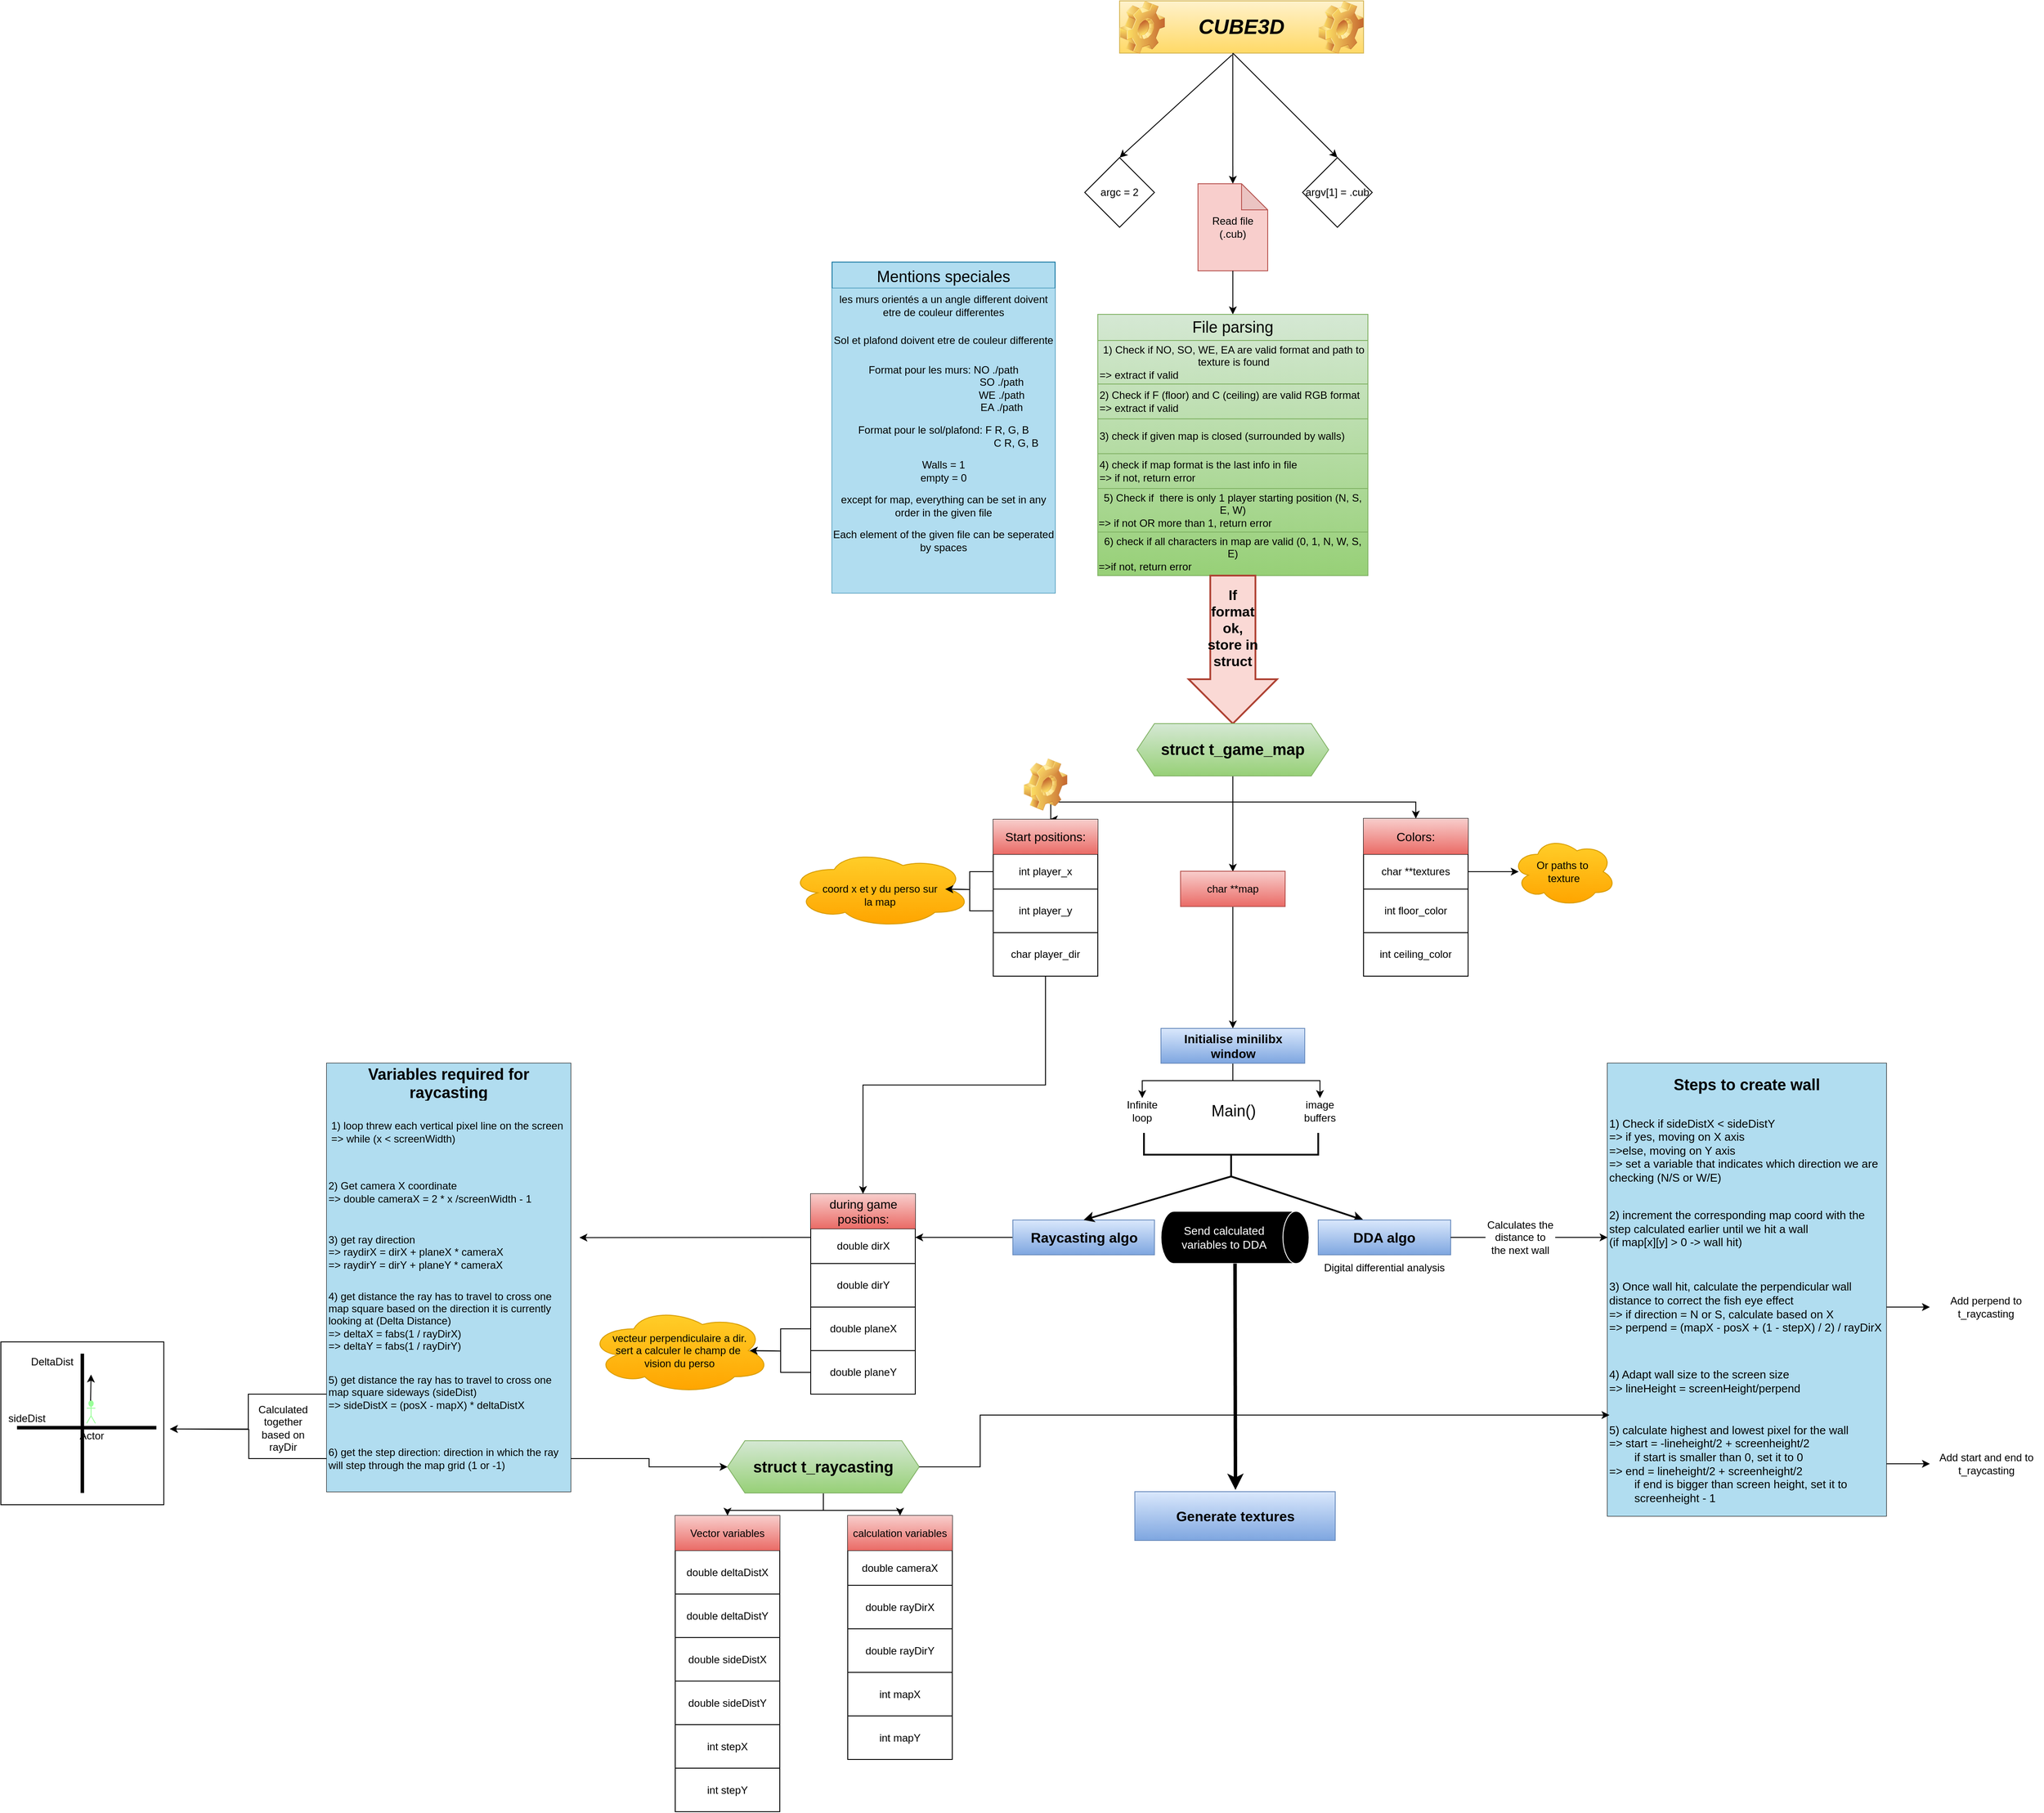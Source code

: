<mxfile version="24.8.6">
  <diagram id="C5RBs43oDa-KdzZeNtuy" name="Page-1">
    <mxGraphModel dx="2374" dy="703" grid="1" gridSize="10" guides="1" tooltips="1" connect="1" arrows="1" fold="1" page="1" pageScale="1" pageWidth="827" pageHeight="1169" math="0" shadow="0">
      <root>
        <mxCell id="WIyWlLk6GJQsqaUBKTNV-0" />
        <mxCell id="WIyWlLk6GJQsqaUBKTNV-1" parent="WIyWlLk6GJQsqaUBKTNV-0" />
        <mxCell id="DORIAJoDxuIOA4IYGZsM-123" value="" style="whiteSpace=wrap;html=1;aspect=fixed;" vertex="1" parent="WIyWlLk6GJQsqaUBKTNV-1">
          <mxGeometry x="-1014" y="1580" width="187" height="187" as="geometry" />
        </mxCell>
        <mxCell id="DORIAJoDxuIOA4IYGZsM-34" value="&lt;div&gt;vecteur perpendiculaire a dir.&lt;/div&gt;&lt;div&gt;sert a calculer le champ de&amp;nbsp;&lt;/div&gt;&lt;div&gt;vision du perso&lt;br&gt;&lt;/div&gt;" style="ellipse;shape=cloud;whiteSpace=wrap;html=1;fillColor=#ffcd28;gradientColor=#ffa500;strokeColor=#d79b00;" vertex="1" parent="WIyWlLk6GJQsqaUBKTNV-1">
          <mxGeometry x="-340" y="1540" width="210" height="100" as="geometry" />
        </mxCell>
        <mxCell id="OwLBfhKMYD_WV79u5KOc-154" value="" style="ellipse;shape=cloud;whiteSpace=wrap;html=1;fillColor=#ffcd28;gradientColor=#ffa500;strokeColor=#d79b00;" parent="WIyWlLk6GJQsqaUBKTNV-1" vertex="1">
          <mxGeometry x="-110" y="1014.88" width="210" height="89.76" as="geometry" />
        </mxCell>
        <mxCell id="OwLBfhKMYD_WV79u5KOc-5" value="&lt;b&gt;&lt;font style=&quot;font-size: 24px;&quot;&gt;&lt;i&gt;CUBE3D&lt;/i&gt;&lt;/font&gt;&lt;/b&gt;" style="text;html=1;align=center;verticalAlign=middle;whiteSpace=wrap;rounded=0;fillColor=#fff2cc;strokeColor=#d6b656;gradientColor=#ffd966;" parent="WIyWlLk6GJQsqaUBKTNV-1" vertex="1">
          <mxGeometry x="270" y="40" width="280" height="60" as="geometry" />
        </mxCell>
        <mxCell id="OwLBfhKMYD_WV79u5KOc-6" value="" style="shape=image;html=1;verticalLabelPosition=bottom;verticalAlign=top;imageAspect=1;aspect=fixed;image=img/clipart/Gear_128x128.png" parent="WIyWlLk6GJQsqaUBKTNV-1" vertex="1">
          <mxGeometry x="270" y="40" width="52" height="61" as="geometry" />
        </mxCell>
        <mxCell id="OwLBfhKMYD_WV79u5KOc-7" value="" style="shape=image;html=1;verticalLabelPosition=bottom;verticalAlign=top;imageAspect=1;aspect=fixed;image=img/clipart/Gear_128x128.png" parent="WIyWlLk6GJQsqaUBKTNV-1" vertex="1">
          <mxGeometry x="498" y="40" width="52" height="61" as="geometry" />
        </mxCell>
        <mxCell id="OwLBfhKMYD_WV79u5KOc-13" value="" style="endArrow=classic;html=1;rounded=0;exitX=0.461;exitY=1.033;exitDx=0;exitDy=0;entryX=0.5;entryY=0;entryDx=0;entryDy=0;exitPerimeter=0;" parent="WIyWlLk6GJQsqaUBKTNV-1" source="OwLBfhKMYD_WV79u5KOc-5" target="OwLBfhKMYD_WV79u5KOc-15" edge="1">
          <mxGeometry width="50" height="50" relative="1" as="geometry">
            <mxPoint x="400" y="170" as="sourcePoint" />
            <mxPoint x="267" y="220" as="targetPoint" />
          </mxGeometry>
        </mxCell>
        <mxCell id="OwLBfhKMYD_WV79u5KOc-15" value="argc = 2" style="rhombus;whiteSpace=wrap;html=1;" parent="WIyWlLk6GJQsqaUBKTNV-1" vertex="1">
          <mxGeometry x="230" y="220" width="80" height="80" as="geometry" />
        </mxCell>
        <mxCell id="OwLBfhKMYD_WV79u5KOc-17" value="argv[1] = .cub" style="rhombus;whiteSpace=wrap;html=1;" parent="WIyWlLk6GJQsqaUBKTNV-1" vertex="1">
          <mxGeometry x="480" y="220" width="80" height="80" as="geometry" />
        </mxCell>
        <mxCell id="OwLBfhKMYD_WV79u5KOc-18" value="" style="endArrow=classic;html=1;rounded=0;exitX=0.464;exitY=1;exitDx=0;exitDy=0;entryX=0.5;entryY=0;entryDx=0;entryDy=0;exitPerimeter=0;" parent="WIyWlLk6GJQsqaUBKTNV-1" source="OwLBfhKMYD_WV79u5KOc-5" edge="1">
          <mxGeometry width="50" height="50" relative="1" as="geometry">
            <mxPoint x="400" y="170" as="sourcePoint" />
            <mxPoint x="400" y="250" as="targetPoint" />
          </mxGeometry>
        </mxCell>
        <mxCell id="OwLBfhKMYD_WV79u5KOc-19" value="" style="endArrow=classic;html=1;rounded=0;entryX=0.5;entryY=0;entryDx=0;entryDy=0;" parent="WIyWlLk6GJQsqaUBKTNV-1" target="OwLBfhKMYD_WV79u5KOc-17" edge="1">
          <mxGeometry width="50" height="50" relative="1" as="geometry">
            <mxPoint x="400" y="100" as="sourcePoint" />
            <mxPoint x="410" y="260" as="targetPoint" />
          </mxGeometry>
        </mxCell>
        <mxCell id="OwLBfhKMYD_WV79u5KOc-20" value="&lt;div&gt;Read file&lt;/div&gt;&lt;div&gt;(.cub)&lt;br&gt;&lt;/div&gt;" style="shape=note;whiteSpace=wrap;html=1;backgroundOutline=1;darkOpacity=0.05;fillColor=#f8cecc;strokeColor=#b85450;" parent="WIyWlLk6GJQsqaUBKTNV-1" vertex="1">
          <mxGeometry x="360" y="250" width="80" height="100" as="geometry" />
        </mxCell>
        <mxCell id="OwLBfhKMYD_WV79u5KOc-21" value="" style="endArrow=classic;html=1;rounded=0;exitX=0.5;exitY=1;exitDx=0;exitDy=0;exitPerimeter=0;" parent="WIyWlLk6GJQsqaUBKTNV-1" source="OwLBfhKMYD_WV79u5KOc-20" edge="1">
          <mxGeometry width="50" height="50" relative="1" as="geometry">
            <mxPoint x="420" y="460" as="sourcePoint" />
            <mxPoint x="400" y="400" as="targetPoint" />
          </mxGeometry>
        </mxCell>
        <mxCell id="OwLBfhKMYD_WV79u5KOc-33" value="" style="shape=table;startSize=0;container=1;collapsible=0;childLayout=tableLayout;fillColor=#d5e8d4;gradientColor=#97d077;strokeColor=#82b366;" parent="WIyWlLk6GJQsqaUBKTNV-1" vertex="1">
          <mxGeometry x="245" y="400" width="310" height="300" as="geometry" />
        </mxCell>
        <mxCell id="OwLBfhKMYD_WV79u5KOc-34" value="" style="shape=tableRow;horizontal=0;startSize=0;swimlaneHead=0;swimlaneBody=0;strokeColor=inherit;top=0;left=0;bottom=0;right=0;collapsible=0;dropTarget=0;fillColor=none;points=[[0,0.5],[1,0.5]];portConstraint=eastwest;" parent="OwLBfhKMYD_WV79u5KOc-33" vertex="1">
          <mxGeometry width="310" height="30" as="geometry" />
        </mxCell>
        <mxCell id="OwLBfhKMYD_WV79u5KOc-35" value="&lt;font style=&quot;font-size: 18px;&quot;&gt;File parsing&lt;br&gt;&lt;/font&gt;" style="shape=partialRectangle;html=1;whiteSpace=wrap;connectable=0;strokeColor=inherit;overflow=hidden;fillColor=none;top=0;left=0;bottom=0;right=0;pointerEvents=1;" parent="OwLBfhKMYD_WV79u5KOc-34" vertex="1">
          <mxGeometry width="310" height="30" as="geometry">
            <mxRectangle width="310" height="30" as="alternateBounds" />
          </mxGeometry>
        </mxCell>
        <mxCell id="OwLBfhKMYD_WV79u5KOc-36" value="" style="shape=tableRow;horizontal=0;startSize=0;swimlaneHead=0;swimlaneBody=0;strokeColor=inherit;top=0;left=0;bottom=0;right=0;collapsible=0;dropTarget=0;fillColor=none;points=[[0,0.5],[1,0.5]];portConstraint=eastwest;" parent="OwLBfhKMYD_WV79u5KOc-33" vertex="1">
          <mxGeometry y="30" width="310" height="50" as="geometry" />
        </mxCell>
        <mxCell id="OwLBfhKMYD_WV79u5KOc-37" value="&lt;div align=&quot;center&quot;&gt;1) Check if NO, SO, WE, EA are valid format and path to texture is found&lt;br&gt;&lt;/div&gt;&lt;div align=&quot;justify&quot;&gt;=&amp;gt; extract if valid&lt;br&gt;&lt;/div&gt;" style="shape=partialRectangle;html=1;whiteSpace=wrap;connectable=0;strokeColor=inherit;overflow=hidden;fillColor=none;top=0;left=0;bottom=0;right=0;pointerEvents=1;align=left;" parent="OwLBfhKMYD_WV79u5KOc-36" vertex="1">
          <mxGeometry width="310" height="50" as="geometry">
            <mxRectangle width="310" height="50" as="alternateBounds" />
          </mxGeometry>
        </mxCell>
        <mxCell id="OwLBfhKMYD_WV79u5KOc-38" value="" style="shape=tableRow;horizontal=0;startSize=0;swimlaneHead=0;swimlaneBody=0;strokeColor=inherit;top=0;left=0;bottom=0;right=0;collapsible=0;dropTarget=0;fillColor=none;points=[[0,0.5],[1,0.5]];portConstraint=eastwest;" parent="OwLBfhKMYD_WV79u5KOc-33" vertex="1">
          <mxGeometry y="80" width="310" height="40" as="geometry" />
        </mxCell>
        <mxCell id="OwLBfhKMYD_WV79u5KOc-39" value="&lt;div align=&quot;left&quot;&gt;2) Check if F (floor) and C (ceiling) are valid RGB format&lt;/div&gt;&lt;div align=&quot;left&quot;&gt;=&amp;gt; extract if valid&lt;br&gt;&lt;/div&gt;" style="shape=partialRectangle;html=1;whiteSpace=wrap;connectable=0;strokeColor=inherit;overflow=hidden;fillColor=none;top=0;left=0;bottom=0;right=0;pointerEvents=1;align=left;" parent="OwLBfhKMYD_WV79u5KOc-38" vertex="1">
          <mxGeometry width="310" height="40" as="geometry">
            <mxRectangle width="310" height="40" as="alternateBounds" />
          </mxGeometry>
        </mxCell>
        <mxCell id="OwLBfhKMYD_WV79u5KOc-40" value="" style="shape=tableRow;horizontal=0;startSize=0;swimlaneHead=0;swimlaneBody=0;strokeColor=inherit;top=0;left=0;bottom=0;right=0;collapsible=0;dropTarget=0;fillColor=none;points=[[0,0.5],[1,0.5]];portConstraint=eastwest;" parent="OwLBfhKMYD_WV79u5KOc-33" vertex="1">
          <mxGeometry y="120" width="310" height="40" as="geometry" />
        </mxCell>
        <mxCell id="OwLBfhKMYD_WV79u5KOc-41" value="&lt;div align=&quot;left&quot;&gt;3) check if given map is closed (surrounded by walls)&lt;br&gt;&lt;/div&gt;" style="shape=partialRectangle;html=1;whiteSpace=wrap;connectable=0;strokeColor=inherit;overflow=hidden;fillColor=none;top=0;left=0;bottom=0;right=0;pointerEvents=1;align=left;" parent="OwLBfhKMYD_WV79u5KOc-40" vertex="1">
          <mxGeometry width="310" height="40" as="geometry">
            <mxRectangle width="310" height="40" as="alternateBounds" />
          </mxGeometry>
        </mxCell>
        <mxCell id="OwLBfhKMYD_WV79u5KOc-42" value="" style="shape=tableRow;horizontal=0;startSize=0;swimlaneHead=0;swimlaneBody=0;strokeColor=inherit;top=0;left=0;bottom=0;right=0;collapsible=0;dropTarget=0;fillColor=none;points=[[0,0.5],[1,0.5]];portConstraint=eastwest;" parent="OwLBfhKMYD_WV79u5KOc-33" vertex="1">
          <mxGeometry y="160" width="310" height="40" as="geometry" />
        </mxCell>
        <mxCell id="OwLBfhKMYD_WV79u5KOc-43" value="&lt;div align=&quot;left&quot;&gt;4) check if map format is the last info in file&lt;/div&gt;&lt;div align=&quot;left&quot;&gt;=&amp;gt; if not, return error&lt;br&gt;&lt;/div&gt;" style="shape=partialRectangle;html=1;whiteSpace=wrap;connectable=0;strokeColor=inherit;overflow=hidden;fillColor=none;top=0;left=0;bottom=0;right=0;pointerEvents=1;align=left;" parent="OwLBfhKMYD_WV79u5KOc-42" vertex="1">
          <mxGeometry width="310" height="40" as="geometry">
            <mxRectangle width="310" height="40" as="alternateBounds" />
          </mxGeometry>
        </mxCell>
        <mxCell id="OwLBfhKMYD_WV79u5KOc-44" value="" style="shape=tableRow;horizontal=0;startSize=0;swimlaneHead=0;swimlaneBody=0;strokeColor=inherit;top=0;left=0;bottom=0;right=0;collapsible=0;dropTarget=0;fillColor=none;points=[[0,0.5],[1,0.5]];portConstraint=eastwest;" parent="OwLBfhKMYD_WV79u5KOc-33" vertex="1">
          <mxGeometry y="200" width="310" height="50" as="geometry" />
        </mxCell>
        <mxCell id="OwLBfhKMYD_WV79u5KOc-45" value="&lt;div&gt;5) Check if&amp;nbsp; there is only 1 player starting position (N, S, E, W)&lt;/div&gt;&lt;div align=&quot;left&quot;&gt;=&amp;gt; if not OR more than 1, return error&lt;br&gt; &lt;/div&gt;" style="shape=partialRectangle;html=1;whiteSpace=wrap;connectable=0;strokeColor=inherit;overflow=hidden;fillColor=none;top=0;left=0;bottom=0;right=0;pointerEvents=1;" parent="OwLBfhKMYD_WV79u5KOc-44" vertex="1">
          <mxGeometry width="310" height="50" as="geometry">
            <mxRectangle width="310" height="50" as="alternateBounds" />
          </mxGeometry>
        </mxCell>
        <mxCell id="OwLBfhKMYD_WV79u5KOc-46" value="" style="shape=tableRow;horizontal=0;startSize=0;swimlaneHead=0;swimlaneBody=0;strokeColor=inherit;top=0;left=0;bottom=0;right=0;collapsible=0;dropTarget=0;fillColor=none;points=[[0,0.5],[1,0.5]];portConstraint=eastwest;" parent="OwLBfhKMYD_WV79u5KOc-33" vertex="1">
          <mxGeometry y="250" width="310" height="50" as="geometry" />
        </mxCell>
        <mxCell id="OwLBfhKMYD_WV79u5KOc-47" value="&lt;div&gt;6) check if all characters in map are valid (0, 1, N, W, S, E)&lt;/div&gt;&lt;div align=&quot;left&quot;&gt;=&amp;gt;if not, return error&lt;br&gt;&lt;/div&gt;" style="shape=partialRectangle;html=1;whiteSpace=wrap;connectable=0;strokeColor=inherit;overflow=hidden;fillColor=none;top=0;left=0;bottom=0;right=0;pointerEvents=1;" parent="OwLBfhKMYD_WV79u5KOc-46" vertex="1">
          <mxGeometry width="310" height="50" as="geometry">
            <mxRectangle width="310" height="50" as="alternateBounds" />
          </mxGeometry>
        </mxCell>
        <mxCell id="OwLBfhKMYD_WV79u5KOc-50" value="" style="verticalLabelPosition=bottom;verticalAlign=top;html=1;strokeWidth=2;shape=mxgraph.arrows2.arrow;dy=0.49;dx=51;notch=0;direction=south;fillColor=#fad9d5;strokeColor=#ae4132;" parent="WIyWlLk6GJQsqaUBKTNV-1" vertex="1">
          <mxGeometry x="349.22" y="700" width="101.56" height="170" as="geometry" />
        </mxCell>
        <mxCell id="OwLBfhKMYD_WV79u5KOc-51" value="&lt;b&gt;&lt;font style=&quot;font-size: 16px;&quot;&gt;If format ok, store in struct&lt;br&gt;&lt;/font&gt;&lt;/b&gt;" style="text;html=1;align=center;verticalAlign=middle;whiteSpace=wrap;rounded=0;" parent="WIyWlLk6GJQsqaUBKTNV-1" vertex="1">
          <mxGeometry x="370" y="720" width="60" height="80" as="geometry" />
        </mxCell>
        <mxCell id="OwLBfhKMYD_WV79u5KOc-93" value="Mentions speciales" style="shape=table;startSize=30;container=1;collapsible=0;childLayout=tableLayout;fontSize=18;fillColor=#b1ddf0;strokeColor=#10739e;" parent="WIyWlLk6GJQsqaUBKTNV-1" vertex="1">
          <mxGeometry x="-60" y="340" width="256" height="380" as="geometry" />
        </mxCell>
        <mxCell id="OwLBfhKMYD_WV79u5KOc-94" value="" style="shape=tableRow;horizontal=0;startSize=0;swimlaneHead=0;swimlaneBody=0;strokeColor=inherit;top=0;left=0;bottom=0;right=0;collapsible=0;dropTarget=0;fillColor=none;points=[[0,0.5],[1,0.5]];portConstraint=eastwest;" parent="OwLBfhKMYD_WV79u5KOc-93" vertex="1">
          <mxGeometry y="30" width="256" height="40" as="geometry" />
        </mxCell>
        <mxCell id="OwLBfhKMYD_WV79u5KOc-95" value="les murs orientés a un angle different doivent etre de couleur differentes" style="shape=partialRectangle;html=1;whiteSpace=wrap;connectable=0;strokeColor=#10739e;overflow=hidden;fillColor=#b1ddf0;top=0;left=0;bottom=0;right=0;pointerEvents=1;" parent="OwLBfhKMYD_WV79u5KOc-94" vertex="1">
          <mxGeometry width="256" height="40" as="geometry">
            <mxRectangle width="256" height="40" as="alternateBounds" />
          </mxGeometry>
        </mxCell>
        <mxCell id="OwLBfhKMYD_WV79u5KOc-96" value="" style="shape=tableRow;horizontal=0;startSize=0;swimlaneHead=0;swimlaneBody=0;strokeColor=inherit;top=0;left=0;bottom=0;right=0;collapsible=0;dropTarget=0;fillColor=none;points=[[0,0.5],[1,0.5]];portConstraint=eastwest;" parent="OwLBfhKMYD_WV79u5KOc-93" vertex="1">
          <mxGeometry y="70" width="256" height="40" as="geometry" />
        </mxCell>
        <mxCell id="OwLBfhKMYD_WV79u5KOc-97" value="Sol et plafond doivent etre de couleur differente" style="shape=partialRectangle;html=1;whiteSpace=wrap;connectable=0;strokeColor=#10739e;overflow=hidden;fillColor=#b1ddf0;top=0;left=0;bottom=0;right=0;pointerEvents=1;" parent="OwLBfhKMYD_WV79u5KOc-96" vertex="1">
          <mxGeometry width="256" height="40" as="geometry">
            <mxRectangle width="256" height="40" as="alternateBounds" />
          </mxGeometry>
        </mxCell>
        <mxCell id="OwLBfhKMYD_WV79u5KOc-98" value="" style="shape=tableRow;horizontal=0;startSize=0;swimlaneHead=0;swimlaneBody=0;strokeColor=inherit;top=0;left=0;bottom=0;right=0;collapsible=0;dropTarget=0;fillColor=none;points=[[0,0.5],[1,0.5]];portConstraint=eastwest;" parent="OwLBfhKMYD_WV79u5KOc-93" vertex="1">
          <mxGeometry y="110" width="256" height="70" as="geometry" />
        </mxCell>
        <mxCell id="OwLBfhKMYD_WV79u5KOc-99" value="&lt;div&gt;Format pour les murs: NO ./path&lt;/div&gt;&lt;div&gt;&lt;span style=&quot;white-space: pre;&quot;&gt;&#x9;&lt;/span&gt;&lt;span style=&quot;white-space: pre;&quot;&gt;&#x9;&lt;/span&gt;&lt;span style=&quot;white-space: pre;&quot;&gt;&#x9;&lt;/span&gt;&amp;nbsp;&amp;nbsp;&amp;nbsp;&amp;nbsp;&amp;nbsp; &lt;span style=&quot;white-space: pre;&quot;&gt;&#x9;&lt;/span&gt;&lt;span style=&quot;white-space: pre;&quot;&gt;&#x9;&lt;/span&gt;SO ./path&lt;/div&gt;&lt;div&gt;&lt;span style=&quot;white-space: pre;&quot;&gt;&#x9;&lt;/span&gt;&lt;span style=&quot;white-space: pre;&quot;&gt;&#x9;&lt;/span&gt;&lt;span style=&quot;white-space: pre;&quot;&gt;&#x9;&lt;/span&gt;&lt;span style=&quot;white-space: pre;&quot;&gt;&#x9;&lt;/span&gt;&lt;span style=&quot;white-space: pre;&quot;&gt;&#x9;&lt;/span&gt;WE ./path&lt;/div&gt;&lt;div&gt;&lt;span style=&quot;white-space: pre;&quot;&gt;&#x9;&lt;/span&gt;&lt;span style=&quot;white-space: pre;&quot;&gt;&#x9;&lt;/span&gt;&lt;span style=&quot;white-space: pre;&quot;&gt;&#x9;&lt;span style=&quot;white-space: pre;&quot;&gt;&#x9;&lt;/span&gt;&lt;span style=&quot;white-space: pre;&quot;&gt;&#x9;&lt;/span&gt;&lt;/span&gt;EA ./path&lt;br&gt;&lt;/div&gt;" style="shape=partialRectangle;html=1;whiteSpace=wrap;connectable=0;strokeColor=#10739e;overflow=hidden;fillColor=#b1ddf0;top=0;left=0;bottom=0;right=0;pointerEvents=1;" parent="OwLBfhKMYD_WV79u5KOc-98" vertex="1">
          <mxGeometry width="256" height="70" as="geometry">
            <mxRectangle width="256" height="70" as="alternateBounds" />
          </mxGeometry>
        </mxCell>
        <mxCell id="OwLBfhKMYD_WV79u5KOc-100" value="" style="shape=tableRow;horizontal=0;startSize=0;swimlaneHead=0;swimlaneBody=0;strokeColor=inherit;top=0;left=0;bottom=0;right=0;collapsible=0;dropTarget=0;fillColor=none;points=[[0,0.5],[1,0.5]];portConstraint=eastwest;" parent="OwLBfhKMYD_WV79u5KOc-93" vertex="1">
          <mxGeometry y="180" width="256" height="40" as="geometry" />
        </mxCell>
        <mxCell id="OwLBfhKMYD_WV79u5KOc-101" value="&lt;div&gt;Format pour le sol/plafond: F R, G, B&lt;/div&gt;&lt;div&gt;&lt;span style=&quot;white-space: pre;&quot;&gt;&#x9;&lt;/span&gt;&lt;span style=&quot;white-space: pre;&quot;&gt;&#x9;&lt;/span&gt;&lt;span style=&quot;white-space: pre;&quot;&gt;&#x9;&lt;/span&gt;&lt;span style=&quot;white-space: pre;&quot;&gt;&#x9;&lt;/span&gt;&lt;span style=&quot;white-space: pre;&quot;&gt;&#x9;&lt;/span&gt;&lt;span style=&quot;white-space: pre;&quot;&gt;&#x9;&lt;/span&gt;&amp;nbsp; C R, G, B&lt;br&gt;&lt;/div&gt;" style="shape=partialRectangle;html=1;whiteSpace=wrap;connectable=0;strokeColor=#10739e;overflow=hidden;fillColor=#b1ddf0;top=0;left=0;bottom=0;right=0;pointerEvents=1;" parent="OwLBfhKMYD_WV79u5KOc-100" vertex="1">
          <mxGeometry width="256" height="40" as="geometry">
            <mxRectangle width="256" height="40" as="alternateBounds" />
          </mxGeometry>
        </mxCell>
        <mxCell id="OwLBfhKMYD_WV79u5KOc-102" value="" style="shape=tableRow;horizontal=0;startSize=0;swimlaneHead=0;swimlaneBody=0;strokeColor=inherit;top=0;left=0;bottom=0;right=0;collapsible=0;dropTarget=0;fillColor=none;points=[[0,0.5],[1,0.5]];portConstraint=eastwest;" parent="OwLBfhKMYD_WV79u5KOc-93" vertex="1">
          <mxGeometry y="220" width="256" height="40" as="geometry" />
        </mxCell>
        <mxCell id="OwLBfhKMYD_WV79u5KOc-103" value="&lt;div&gt;Walls = 1&lt;/div&gt;&lt;div&gt;empty = 0&lt;br&gt;&lt;/div&gt;" style="shape=partialRectangle;html=1;whiteSpace=wrap;connectable=0;strokeColor=#10739e;overflow=hidden;fillColor=#b1ddf0;top=0;left=0;bottom=0;right=0;pointerEvents=1;" parent="OwLBfhKMYD_WV79u5KOc-102" vertex="1">
          <mxGeometry width="256" height="40" as="geometry">
            <mxRectangle width="256" height="40" as="alternateBounds" />
          </mxGeometry>
        </mxCell>
        <mxCell id="OwLBfhKMYD_WV79u5KOc-104" value="" style="shape=tableRow;horizontal=0;startSize=0;swimlaneHead=0;swimlaneBody=0;strokeColor=inherit;top=0;left=0;bottom=0;right=0;collapsible=0;dropTarget=0;fillColor=none;points=[[0,0.5],[1,0.5]];portConstraint=eastwest;" parent="OwLBfhKMYD_WV79u5KOc-93" vertex="1">
          <mxGeometry y="260" width="256" height="40" as="geometry" />
        </mxCell>
        <mxCell id="OwLBfhKMYD_WV79u5KOc-105" value="except for map, everything can be set in any order in the given file" style="shape=partialRectangle;html=1;whiteSpace=wrap;connectable=0;strokeColor=#10739e;overflow=hidden;fillColor=#b1ddf0;top=0;left=0;bottom=0;right=0;pointerEvents=1;" parent="OwLBfhKMYD_WV79u5KOc-104" vertex="1">
          <mxGeometry width="256" height="40" as="geometry">
            <mxRectangle width="256" height="40" as="alternateBounds" />
          </mxGeometry>
        </mxCell>
        <mxCell id="OwLBfhKMYD_WV79u5KOc-106" value="" style="shape=tableRow;horizontal=0;startSize=0;swimlaneHead=0;swimlaneBody=0;strokeColor=inherit;top=0;left=0;bottom=0;right=0;collapsible=0;dropTarget=0;fillColor=none;points=[[0,0.5],[1,0.5]];portConstraint=eastwest;" parent="OwLBfhKMYD_WV79u5KOc-93" vertex="1">
          <mxGeometry y="300" width="256" height="40" as="geometry" />
        </mxCell>
        <mxCell id="OwLBfhKMYD_WV79u5KOc-107" value="Each element of the given file can be seperated by spaces" style="shape=partialRectangle;html=1;whiteSpace=wrap;connectable=0;strokeColor=#10739e;overflow=hidden;fillColor=#b1ddf0;top=0;left=0;bottom=0;right=0;pointerEvents=1;" parent="OwLBfhKMYD_WV79u5KOc-106" vertex="1">
          <mxGeometry width="256" height="40" as="geometry">
            <mxRectangle width="256" height="40" as="alternateBounds" />
          </mxGeometry>
        </mxCell>
        <mxCell id="OwLBfhKMYD_WV79u5KOc-108" value="" style="shape=tableRow;horizontal=0;startSize=0;swimlaneHead=0;swimlaneBody=0;strokeColor=inherit;top=0;left=0;bottom=0;right=0;collapsible=0;dropTarget=0;fillColor=none;points=[[0,0.5],[1,0.5]];portConstraint=eastwest;" parent="OwLBfhKMYD_WV79u5KOc-93" vertex="1">
          <mxGeometry y="340" width="256" height="40" as="geometry" />
        </mxCell>
        <mxCell id="OwLBfhKMYD_WV79u5KOc-109" value="" style="shape=partialRectangle;html=1;whiteSpace=wrap;connectable=0;strokeColor=#10739e;overflow=hidden;fillColor=#b1ddf0;top=0;left=0;bottom=0;right=0;pointerEvents=1;" parent="OwLBfhKMYD_WV79u5KOc-108" vertex="1">
          <mxGeometry width="256" height="40" as="geometry">
            <mxRectangle width="256" height="40" as="alternateBounds" />
          </mxGeometry>
        </mxCell>
        <mxCell id="OwLBfhKMYD_WV79u5KOc-113" style="edgeStyle=orthogonalEdgeStyle;rounded=0;orthogonalLoop=1;jettySize=auto;html=1;exitX=0.5;exitY=1;exitDx=0;exitDy=0;" parent="WIyWlLk6GJQsqaUBKTNV-1" source="OwLBfhKMYD_WV79u5KOc-112" edge="1">
          <mxGeometry relative="1" as="geometry">
            <mxPoint x="190" y="980" as="targetPoint" />
            <Array as="points">
              <mxPoint x="400" y="960" />
              <mxPoint x="191" y="960" />
            </Array>
          </mxGeometry>
        </mxCell>
        <mxCell id="OwLBfhKMYD_WV79u5KOc-148" style="edgeStyle=orthogonalEdgeStyle;rounded=0;orthogonalLoop=1;jettySize=auto;html=1;exitX=0.5;exitY=1;exitDx=0;exitDy=0;" parent="WIyWlLk6GJQsqaUBKTNV-1" source="OwLBfhKMYD_WV79u5KOc-112" target="OwLBfhKMYD_WV79u5KOc-139" edge="1">
          <mxGeometry relative="1" as="geometry">
            <Array as="points">
              <mxPoint x="400" y="960" />
              <mxPoint x="610" y="960" />
            </Array>
          </mxGeometry>
        </mxCell>
        <mxCell id="OwLBfhKMYD_WV79u5KOc-149" style="edgeStyle=orthogonalEdgeStyle;rounded=0;orthogonalLoop=1;jettySize=auto;html=1;exitX=0.5;exitY=1;exitDx=0;exitDy=0;" parent="WIyWlLk6GJQsqaUBKTNV-1" source="OwLBfhKMYD_WV79u5KOc-112" edge="1">
          <mxGeometry relative="1" as="geometry">
            <mxPoint x="400" y="1040" as="targetPoint" />
          </mxGeometry>
        </mxCell>
        <mxCell id="OwLBfhKMYD_WV79u5KOc-112" value="&lt;font style=&quot;font-size: 18px;&quot;&gt;&lt;b&gt;struct t_game_map&lt;/b&gt;&lt;/font&gt;" style="shape=hexagon;perimeter=hexagonPerimeter2;whiteSpace=wrap;html=1;fixedSize=1;fillColor=#d5e8d4;gradientColor=#97d077;strokeColor=#82b366;" parent="WIyWlLk6GJQsqaUBKTNV-1" vertex="1">
          <mxGeometry x="290" y="870" width="220" height="60" as="geometry" />
        </mxCell>
        <mxCell id="DORIAJoDxuIOA4IYGZsM-18" style="edgeStyle=orthogonalEdgeStyle;rounded=0;orthogonalLoop=1;jettySize=auto;html=1;exitX=0.5;exitY=1;exitDx=0;exitDy=0;entryX=0.5;entryY=0;entryDx=0;entryDy=0;entryPerimeter=0;" edge="1" parent="WIyWlLk6GJQsqaUBKTNV-1" source="OwLBfhKMYD_WV79u5KOc-115" target="DORIAJoDxuIOA4IYGZsM-20">
          <mxGeometry relative="1" as="geometry">
            <mxPoint x="80" y="1360" as="targetPoint" />
          </mxGeometry>
        </mxCell>
        <mxCell id="OwLBfhKMYD_WV79u5KOc-115" value="" style="shape=table;startSize=0;container=1;collapsible=0;childLayout=tableLayout;" parent="WIyWlLk6GJQsqaUBKTNV-1" vertex="1">
          <mxGeometry x="125" y="980" width="120" height="180" as="geometry" />
        </mxCell>
        <mxCell id="OwLBfhKMYD_WV79u5KOc-116" value="" style="shape=tableRow;horizontal=0;startSize=0;swimlaneHead=0;swimlaneBody=0;strokeColor=inherit;top=0;left=0;bottom=0;right=0;collapsible=0;dropTarget=0;fillColor=none;points=[[0,0.5],[1,0.5]];portConstraint=eastwest;" parent="OwLBfhKMYD_WV79u5KOc-115" vertex="1">
          <mxGeometry width="120" height="40" as="geometry" />
        </mxCell>
        <mxCell id="OwLBfhKMYD_WV79u5KOc-117" value="&lt;font style=&quot;font-size: 14px;&quot;&gt;Start positions:&lt;br&gt;&lt;/font&gt;" style="shape=partialRectangle;html=1;whiteSpace=wrap;connectable=0;strokeColor=#b85450;overflow=hidden;fillColor=#f8cecc;top=0;left=0;bottom=0;right=0;pointerEvents=1;gradientColor=#ea6b66;" parent="OwLBfhKMYD_WV79u5KOc-116" vertex="1">
          <mxGeometry width="120" height="40" as="geometry">
            <mxRectangle width="120" height="40" as="alternateBounds" />
          </mxGeometry>
        </mxCell>
        <mxCell id="OwLBfhKMYD_WV79u5KOc-118" value="" style="shape=tableRow;horizontal=0;startSize=0;swimlaneHead=0;swimlaneBody=0;strokeColor=inherit;top=0;left=0;bottom=0;right=0;collapsible=0;dropTarget=0;fillColor=none;points=[[0,0.5],[1,0.5]];portConstraint=eastwest;" parent="OwLBfhKMYD_WV79u5KOc-115" vertex="1">
          <mxGeometry y="40" width="120" height="40" as="geometry" />
        </mxCell>
        <mxCell id="OwLBfhKMYD_WV79u5KOc-119" value="int player_x" style="shape=partialRectangle;html=1;whiteSpace=wrap;connectable=0;strokeColor=inherit;overflow=hidden;fillColor=none;top=0;left=0;bottom=0;right=0;pointerEvents=1;" parent="OwLBfhKMYD_WV79u5KOc-118" vertex="1">
          <mxGeometry width="120" height="40" as="geometry">
            <mxRectangle width="120" height="40" as="alternateBounds" />
          </mxGeometry>
        </mxCell>
        <mxCell id="OwLBfhKMYD_WV79u5KOc-120" value="" style="shape=tableRow;horizontal=0;startSize=0;swimlaneHead=0;swimlaneBody=0;strokeColor=inherit;top=0;left=0;bottom=0;right=0;collapsible=0;dropTarget=0;fillColor=none;points=[[0,0.5],[1,0.5]];portConstraint=eastwest;" parent="OwLBfhKMYD_WV79u5KOc-115" vertex="1">
          <mxGeometry y="80" width="120" height="50" as="geometry" />
        </mxCell>
        <mxCell id="OwLBfhKMYD_WV79u5KOc-121" value="int player_y" style="shape=partialRectangle;html=1;whiteSpace=wrap;connectable=0;strokeColor=inherit;overflow=hidden;fillColor=none;top=0;left=0;bottom=0;right=0;pointerEvents=1;" parent="OwLBfhKMYD_WV79u5KOc-120" vertex="1">
          <mxGeometry width="120" height="50" as="geometry">
            <mxRectangle width="120" height="50" as="alternateBounds" />
          </mxGeometry>
        </mxCell>
        <mxCell id="OwLBfhKMYD_WV79u5KOc-129" value="" style="shape=tableRow;horizontal=0;startSize=0;swimlaneHead=0;swimlaneBody=0;strokeColor=inherit;top=0;left=0;bottom=0;right=0;collapsible=0;dropTarget=0;fillColor=none;points=[[0,0.5],[1,0.5]];portConstraint=eastwest;" parent="OwLBfhKMYD_WV79u5KOc-115" vertex="1">
          <mxGeometry y="130" width="120" height="50" as="geometry" />
        </mxCell>
        <mxCell id="OwLBfhKMYD_WV79u5KOc-130" value="char player_dir" style="shape=partialRectangle;html=1;whiteSpace=wrap;connectable=0;strokeColor=inherit;overflow=hidden;fillColor=none;top=0;left=0;bottom=0;right=0;pointerEvents=1;" parent="OwLBfhKMYD_WV79u5KOc-129" vertex="1">
          <mxGeometry width="120" height="50" as="geometry">
            <mxRectangle width="120" height="50" as="alternateBounds" />
          </mxGeometry>
        </mxCell>
        <mxCell id="OwLBfhKMYD_WV79u5KOc-139" value="" style="shape=table;startSize=0;container=1;collapsible=0;childLayout=tableLayout;" parent="WIyWlLk6GJQsqaUBKTNV-1" vertex="1">
          <mxGeometry x="550" y="979" width="120" height="181" as="geometry" />
        </mxCell>
        <mxCell id="OwLBfhKMYD_WV79u5KOc-140" value="" style="shape=tableRow;horizontal=0;startSize=0;swimlaneHead=0;swimlaneBody=0;strokeColor=inherit;top=0;left=0;bottom=0;right=0;collapsible=0;dropTarget=0;fillColor=none;points=[[0,0.5],[1,0.5]];portConstraint=eastwest;" parent="OwLBfhKMYD_WV79u5KOc-139" vertex="1">
          <mxGeometry width="120" height="41" as="geometry" />
        </mxCell>
        <mxCell id="OwLBfhKMYD_WV79u5KOc-141" value="&lt;font style=&quot;font-size: 14px;&quot;&gt;Colors:&lt;br&gt;&lt;/font&gt;" style="shape=partialRectangle;html=1;whiteSpace=wrap;connectable=0;strokeColor=#b85450;overflow=hidden;fillColor=#f8cecc;top=0;left=0;bottom=0;right=0;pointerEvents=1;gradientColor=#ea6b66;" parent="OwLBfhKMYD_WV79u5KOc-140" vertex="1">
          <mxGeometry width="120" height="41" as="geometry">
            <mxRectangle width="120" height="41" as="alternateBounds" />
          </mxGeometry>
        </mxCell>
        <mxCell id="OwLBfhKMYD_WV79u5KOc-142" value="" style="shape=tableRow;horizontal=0;startSize=0;swimlaneHead=0;swimlaneBody=0;strokeColor=inherit;top=0;left=0;bottom=0;right=0;collapsible=0;dropTarget=0;fillColor=none;points=[[0,0.5],[1,0.5]];portConstraint=eastwest;" parent="OwLBfhKMYD_WV79u5KOc-139" vertex="1">
          <mxGeometry y="41" width="120" height="40" as="geometry" />
        </mxCell>
        <mxCell id="OwLBfhKMYD_WV79u5KOc-143" value="char **textures" style="shape=partialRectangle;html=1;whiteSpace=wrap;connectable=0;strokeColor=inherit;overflow=hidden;fillColor=none;top=0;left=0;bottom=0;right=0;pointerEvents=1;" parent="OwLBfhKMYD_WV79u5KOc-142" vertex="1">
          <mxGeometry width="120" height="40" as="geometry">
            <mxRectangle width="120" height="40" as="alternateBounds" />
          </mxGeometry>
        </mxCell>
        <mxCell id="OwLBfhKMYD_WV79u5KOc-144" value="" style="shape=tableRow;horizontal=0;startSize=0;swimlaneHead=0;swimlaneBody=0;strokeColor=inherit;top=0;left=0;bottom=0;right=0;collapsible=0;dropTarget=0;fillColor=none;points=[[0,0.5],[1,0.5]];portConstraint=eastwest;" parent="OwLBfhKMYD_WV79u5KOc-139" vertex="1">
          <mxGeometry y="81" width="120" height="50" as="geometry" />
        </mxCell>
        <mxCell id="OwLBfhKMYD_WV79u5KOc-145" value="int floor_color" style="shape=partialRectangle;html=1;whiteSpace=wrap;connectable=0;strokeColor=inherit;overflow=hidden;fillColor=none;top=0;left=0;bottom=0;right=0;pointerEvents=1;" parent="OwLBfhKMYD_WV79u5KOc-144" vertex="1">
          <mxGeometry width="120" height="50" as="geometry">
            <mxRectangle width="120" height="50" as="alternateBounds" />
          </mxGeometry>
        </mxCell>
        <mxCell id="OwLBfhKMYD_WV79u5KOc-146" value="" style="shape=tableRow;horizontal=0;startSize=0;swimlaneHead=0;swimlaneBody=0;strokeColor=inherit;top=0;left=0;bottom=0;right=0;collapsible=0;dropTarget=0;fillColor=none;points=[[0,0.5],[1,0.5]];portConstraint=eastwest;" parent="OwLBfhKMYD_WV79u5KOc-139" vertex="1">
          <mxGeometry y="131" width="120" height="50" as="geometry" />
        </mxCell>
        <mxCell id="OwLBfhKMYD_WV79u5KOc-147" value="int ceiling_color" style="shape=partialRectangle;html=1;whiteSpace=wrap;connectable=0;strokeColor=inherit;overflow=hidden;fillColor=none;top=0;left=0;bottom=0;right=0;pointerEvents=1;" parent="OwLBfhKMYD_WV79u5KOc-146" vertex="1">
          <mxGeometry width="120" height="50" as="geometry">
            <mxRectangle width="120" height="50" as="alternateBounds" />
          </mxGeometry>
        </mxCell>
        <mxCell id="OwLBfhKMYD_WV79u5KOc-155" style="edgeStyle=orthogonalEdgeStyle;rounded=0;orthogonalLoop=1;jettySize=auto;html=1;exitX=0.5;exitY=1;exitDx=0;exitDy=0;" parent="WIyWlLk6GJQsqaUBKTNV-1" source="OwLBfhKMYD_WV79u5KOc-150" edge="1">
          <mxGeometry relative="1" as="geometry">
            <mxPoint x="400" y="1220" as="targetPoint" />
          </mxGeometry>
        </mxCell>
        <mxCell id="OwLBfhKMYD_WV79u5KOc-150" value="char **map" style="rounded=0;whiteSpace=wrap;html=1;fillColor=#f8cecc;gradientColor=#ea6b66;strokeColor=#b85450;" parent="WIyWlLk6GJQsqaUBKTNV-1" vertex="1">
          <mxGeometry x="340" y="1039.5" width="120" height="40.5" as="geometry" />
        </mxCell>
        <mxCell id="OwLBfhKMYD_WV79u5KOc-151" style="edgeStyle=orthogonalEdgeStyle;rounded=0;orthogonalLoop=1;jettySize=auto;html=1;exitX=0;exitY=0.5;exitDx=0;exitDy=0;" parent="WIyWlLk6GJQsqaUBKTNV-1" source="OwLBfhKMYD_WV79u5KOc-118" edge="1">
          <mxGeometry relative="1" as="geometry">
            <mxPoint x="70" y="1060" as="targetPoint" />
          </mxGeometry>
        </mxCell>
        <mxCell id="OwLBfhKMYD_WV79u5KOc-152" style="edgeStyle=orthogonalEdgeStyle;rounded=0;orthogonalLoop=1;jettySize=auto;html=1;exitX=0;exitY=0.5;exitDx=0;exitDy=0;" parent="WIyWlLk6GJQsqaUBKTNV-1" source="OwLBfhKMYD_WV79u5KOc-120" edge="1">
          <mxGeometry relative="1" as="geometry">
            <mxPoint x="70" y="1060" as="targetPoint" />
          </mxGeometry>
        </mxCell>
        <mxCell id="OwLBfhKMYD_WV79u5KOc-156" value="" style="shape=image;html=1;verticalLabelPosition=bottom;verticalAlign=top;imageAspect=0;image=img/clipart/Gear_128x128.png" parent="WIyWlLk6GJQsqaUBKTNV-1" vertex="1">
          <mxGeometry x="160" y="910.0" width="50" height="60" as="geometry" />
        </mxCell>
        <mxCell id="OwLBfhKMYD_WV79u5KOc-157" style="edgeStyle=orthogonalEdgeStyle;rounded=0;orthogonalLoop=1;jettySize=auto;html=1;exitX=1;exitY=0.5;exitDx=0;exitDy=0;entryX=0.067;entryY=0.5;entryDx=0;entryDy=0;entryPerimeter=0;" parent="WIyWlLk6GJQsqaUBKTNV-1" source="OwLBfhKMYD_WV79u5KOc-142" target="OwLBfhKMYD_WV79u5KOc-158" edge="1">
          <mxGeometry relative="1" as="geometry">
            <mxPoint x="710" y="1040" as="targetPoint" />
          </mxGeometry>
        </mxCell>
        <mxCell id="OwLBfhKMYD_WV79u5KOc-158" value="&lt;div&gt;Or paths to&amp;nbsp;&lt;/div&gt;&lt;div&gt;texture&lt;/div&gt;" style="ellipse;shape=cloud;whiteSpace=wrap;html=1;fillColor=#ffcd28;gradientColor=#ffa500;strokeColor=#d79b00;" parent="WIyWlLk6GJQsqaUBKTNV-1" vertex="1">
          <mxGeometry x="720" y="1000" width="120" height="80" as="geometry" />
        </mxCell>
        <mxCell id="DORIAJoDxuIOA4IYGZsM-0" style="edgeStyle=orthogonalEdgeStyle;rounded=0;orthogonalLoop=1;jettySize=auto;html=1;exitX=0.5;exitY=1;exitDx=0;exitDy=0;entryX=0.5;entryY=0;entryDx=0;entryDy=0;" edge="1" parent="WIyWlLk6GJQsqaUBKTNV-1" source="OwLBfhKMYD_WV79u5KOc-159" target="DORIAJoDxuIOA4IYGZsM-2">
          <mxGeometry relative="1" as="geometry">
            <mxPoint x="200" y="1300" as="targetPoint" />
          </mxGeometry>
        </mxCell>
        <mxCell id="DORIAJoDxuIOA4IYGZsM-1" style="edgeStyle=orthogonalEdgeStyle;rounded=0;orthogonalLoop=1;jettySize=auto;html=1;exitX=0.5;exitY=1;exitDx=0;exitDy=0;entryX=0.5;entryY=0;entryDx=0;entryDy=0;" edge="1" parent="WIyWlLk6GJQsqaUBKTNV-1" source="OwLBfhKMYD_WV79u5KOc-159" target="DORIAJoDxuIOA4IYGZsM-3">
          <mxGeometry relative="1" as="geometry">
            <mxPoint x="600" y="1300" as="targetPoint" />
          </mxGeometry>
        </mxCell>
        <mxCell id="OwLBfhKMYD_WV79u5KOc-159" value="&lt;font style=&quot;font-size: 14px;&quot;&gt;&lt;b&gt;Initialise minilibx window&lt;br&gt;&lt;/b&gt;&lt;/font&gt;" style="rounded=0;whiteSpace=wrap;html=1;fillColor=#dae8fc;gradientColor=#7ea6e0;strokeColor=#6c8ebf;" parent="WIyWlLk6GJQsqaUBKTNV-1" vertex="1">
          <mxGeometry x="317.5" y="1220" width="165" height="40" as="geometry" />
        </mxCell>
        <mxCell id="DORIAJoDxuIOA4IYGZsM-2" value="Infinite loop" style="text;html=1;align=center;verticalAlign=middle;whiteSpace=wrap;rounded=0;" vertex="1" parent="WIyWlLk6GJQsqaUBKTNV-1">
          <mxGeometry x="266" y="1300" width="60" height="30" as="geometry" />
        </mxCell>
        <mxCell id="DORIAJoDxuIOA4IYGZsM-3" value="image buffers" style="text;html=1;align=center;verticalAlign=middle;whiteSpace=wrap;rounded=0;" vertex="1" parent="WIyWlLk6GJQsqaUBKTNV-1">
          <mxGeometry x="470" y="1300" width="60" height="30" as="geometry" />
        </mxCell>
        <mxCell id="DORIAJoDxuIOA4IYGZsM-9" style="edgeStyle=orthogonalEdgeStyle;rounded=0;orthogonalLoop=1;jettySize=auto;html=1;exitX=0;exitY=0.5;exitDx=0;exitDy=0;" edge="1" parent="WIyWlLk6GJQsqaUBKTNV-1" source="DORIAJoDxuIOA4IYGZsM-6">
          <mxGeometry relative="1" as="geometry">
            <mxPoint x="35.5" y="1460" as="targetPoint" />
          </mxGeometry>
        </mxCell>
        <mxCell id="DORIAJoDxuIOA4IYGZsM-6" value="&lt;b&gt;&lt;font style=&quot;font-size: 16px;&quot;&gt;Raycasting algo&lt;br&gt;&lt;/font&gt;&lt;/b&gt;" style="rounded=0;whiteSpace=wrap;html=1;fillColor=#dae8fc;strokeColor=#6c8ebf;gradientColor=#7ea6e0;" vertex="1" parent="WIyWlLk6GJQsqaUBKTNV-1">
          <mxGeometry x="147.5" y="1440" width="162.5" height="40" as="geometry" />
        </mxCell>
        <mxCell id="DORIAJoDxuIOA4IYGZsM-8" value="&lt;font style=&quot;font-size: 18px;&quot;&gt;Main()&lt;/font&gt;" style="text;html=1;align=center;verticalAlign=middle;whiteSpace=wrap;rounded=0;" vertex="1" parent="WIyWlLk6GJQsqaUBKTNV-1">
          <mxGeometry x="371.25" y="1300" width="60" height="30" as="geometry" />
        </mxCell>
        <mxCell id="DORIAJoDxuIOA4IYGZsM-19" value="" style="shape=table;startSize=0;container=1;collapsible=0;childLayout=tableLayout;" vertex="1" parent="WIyWlLk6GJQsqaUBKTNV-1">
          <mxGeometry x="-84.5" y="1410" width="120" height="230" as="geometry" />
        </mxCell>
        <mxCell id="DORIAJoDxuIOA4IYGZsM-20" value="" style="shape=tableRow;horizontal=0;startSize=0;swimlaneHead=0;swimlaneBody=0;strokeColor=inherit;top=0;left=0;bottom=0;right=0;collapsible=0;dropTarget=0;fillColor=none;points=[[0,0.5],[1,0.5]];portConstraint=eastwest;" vertex="1" parent="DORIAJoDxuIOA4IYGZsM-19">
          <mxGeometry width="120" height="40" as="geometry" />
        </mxCell>
        <mxCell id="DORIAJoDxuIOA4IYGZsM-21" value="&lt;font style=&quot;font-size: 14px;&quot;&gt;during game positions:&lt;/font&gt;" style="shape=partialRectangle;html=1;whiteSpace=wrap;connectable=0;strokeColor=#b85450;overflow=hidden;fillColor=#f8cecc;top=0;left=0;bottom=0;right=0;pointerEvents=1;gradientColor=#ea6b66;" vertex="1" parent="DORIAJoDxuIOA4IYGZsM-20">
          <mxGeometry width="120" height="40" as="geometry">
            <mxRectangle width="120" height="40" as="alternateBounds" />
          </mxGeometry>
        </mxCell>
        <mxCell id="DORIAJoDxuIOA4IYGZsM-22" value="" style="shape=tableRow;horizontal=0;startSize=0;swimlaneHead=0;swimlaneBody=0;strokeColor=inherit;top=0;left=0;bottom=0;right=0;collapsible=0;dropTarget=0;fillColor=none;points=[[0,0.5],[1,0.5]];portConstraint=eastwest;" vertex="1" parent="DORIAJoDxuIOA4IYGZsM-19">
          <mxGeometry y="40" width="120" height="40" as="geometry" />
        </mxCell>
        <mxCell id="DORIAJoDxuIOA4IYGZsM-23" value="double dirX" style="shape=partialRectangle;html=1;whiteSpace=wrap;connectable=0;strokeColor=inherit;overflow=hidden;fillColor=none;top=0;left=0;bottom=0;right=0;pointerEvents=1;" vertex="1" parent="DORIAJoDxuIOA4IYGZsM-22">
          <mxGeometry width="120" height="40" as="geometry">
            <mxRectangle width="120" height="40" as="alternateBounds" />
          </mxGeometry>
        </mxCell>
        <mxCell id="DORIAJoDxuIOA4IYGZsM-24" value="" style="shape=tableRow;horizontal=0;startSize=0;swimlaneHead=0;swimlaneBody=0;strokeColor=inherit;top=0;left=0;bottom=0;right=0;collapsible=0;dropTarget=0;fillColor=none;points=[[0,0.5],[1,0.5]];portConstraint=eastwest;" vertex="1" parent="DORIAJoDxuIOA4IYGZsM-19">
          <mxGeometry y="80" width="120" height="50" as="geometry" />
        </mxCell>
        <mxCell id="DORIAJoDxuIOA4IYGZsM-25" value="double dirY" style="shape=partialRectangle;html=1;whiteSpace=wrap;connectable=0;strokeColor=inherit;overflow=hidden;fillColor=none;top=0;left=0;bottom=0;right=0;pointerEvents=1;" vertex="1" parent="DORIAJoDxuIOA4IYGZsM-24">
          <mxGeometry width="120" height="50" as="geometry">
            <mxRectangle width="120" height="50" as="alternateBounds" />
          </mxGeometry>
        </mxCell>
        <mxCell id="DORIAJoDxuIOA4IYGZsM-26" value="" style="shape=tableRow;horizontal=0;startSize=0;swimlaneHead=0;swimlaneBody=0;strokeColor=inherit;top=0;left=0;bottom=0;right=0;collapsible=0;dropTarget=0;fillColor=none;points=[[0,0.5],[1,0.5]];portConstraint=eastwest;" vertex="1" parent="DORIAJoDxuIOA4IYGZsM-19">
          <mxGeometry y="130" width="120" height="50" as="geometry" />
        </mxCell>
        <mxCell id="DORIAJoDxuIOA4IYGZsM-27" value="double planeX" style="shape=partialRectangle;html=1;whiteSpace=wrap;connectable=0;strokeColor=inherit;overflow=hidden;fillColor=none;top=0;left=0;bottom=0;right=0;pointerEvents=1;" vertex="1" parent="DORIAJoDxuIOA4IYGZsM-26">
          <mxGeometry width="120" height="50" as="geometry">
            <mxRectangle width="120" height="50" as="alternateBounds" />
          </mxGeometry>
        </mxCell>
        <mxCell id="DORIAJoDxuIOA4IYGZsM-28" value="" style="shape=tableRow;horizontal=0;startSize=0;swimlaneHead=0;swimlaneBody=0;strokeColor=inherit;top=0;left=0;bottom=0;right=0;collapsible=0;dropTarget=0;fillColor=none;points=[[0,0.5],[1,0.5]];portConstraint=eastwest;" vertex="1" parent="DORIAJoDxuIOA4IYGZsM-19">
          <mxGeometry y="180" width="120" height="50" as="geometry" />
        </mxCell>
        <mxCell id="DORIAJoDxuIOA4IYGZsM-29" value="double planeY" style="shape=partialRectangle;html=1;whiteSpace=wrap;connectable=0;strokeColor=inherit;overflow=hidden;fillColor=none;top=0;left=0;bottom=0;right=0;pointerEvents=1;" vertex="1" parent="DORIAJoDxuIOA4IYGZsM-28">
          <mxGeometry width="120" height="50" as="geometry">
            <mxRectangle width="120" height="50" as="alternateBounds" />
          </mxGeometry>
        </mxCell>
        <mxCell id="DORIAJoDxuIOA4IYGZsM-30" style="edgeStyle=orthogonalEdgeStyle;rounded=0;orthogonalLoop=1;jettySize=auto;html=1;exitX=0;exitY=0.5;exitDx=0;exitDy=0;" edge="1" parent="WIyWlLk6GJQsqaUBKTNV-1" source="DORIAJoDxuIOA4IYGZsM-26">
          <mxGeometry relative="1" as="geometry">
            <mxPoint x="-154.5" y="1590" as="targetPoint" />
          </mxGeometry>
        </mxCell>
        <mxCell id="DORIAJoDxuIOA4IYGZsM-31" style="edgeStyle=orthogonalEdgeStyle;rounded=0;orthogonalLoop=1;jettySize=auto;html=1;exitX=0;exitY=0.5;exitDx=0;exitDy=0;" edge="1" parent="WIyWlLk6GJQsqaUBKTNV-1" source="DORIAJoDxuIOA4IYGZsM-28">
          <mxGeometry relative="1" as="geometry">
            <mxPoint x="-154.5" y="1590" as="targetPoint" />
          </mxGeometry>
        </mxCell>
        <mxCell id="DORIAJoDxuIOA4IYGZsM-33" value="coord x et y du perso sur la map " style="text;html=1;align=center;verticalAlign=middle;whiteSpace=wrap;rounded=0;" vertex="1" parent="WIyWlLk6GJQsqaUBKTNV-1">
          <mxGeometry x="-75" y="1039.5" width="140" height="55.25" as="geometry" />
        </mxCell>
        <mxCell id="DORIAJoDxuIOA4IYGZsM-35" value="" style="endArrow=classic;html=1;rounded=0;exitX=0;exitY=0.25;exitDx=0;exitDy=0;exitPerimeter=0;entryX=1.036;entryY=0.407;entryDx=0;entryDy=0;entryPerimeter=0;" edge="1" parent="WIyWlLk6GJQsqaUBKTNV-1" source="DORIAJoDxuIOA4IYGZsM-22" target="DORIAJoDxuIOA4IYGZsM-103">
          <mxGeometry width="50" height="50" relative="1" as="geometry">
            <mxPoint x="-170" y="1460" as="sourcePoint" />
            <mxPoint x="-240" y="1410" as="targetPoint" />
            <Array as="points" />
          </mxGeometry>
        </mxCell>
        <mxCell id="DORIAJoDxuIOA4IYGZsM-103" value="" style="shape=table;startSize=0;container=1;collapsible=0;childLayout=tableLayout;" vertex="1" parent="WIyWlLk6GJQsqaUBKTNV-1">
          <mxGeometry x="-640" y="1260" width="280" height="492" as="geometry" />
        </mxCell>
        <mxCell id="DORIAJoDxuIOA4IYGZsM-104" value="" style="shape=tableRow;horizontal=0;startSize=0;swimlaneHead=0;swimlaneBody=0;strokeColor=inherit;top=0;left=0;bottom=0;right=0;collapsible=0;dropTarget=0;fillColor=#B1DDF0;points=[[0,0.5],[1,0.5]];portConstraint=eastwest;" vertex="1" parent="DORIAJoDxuIOA4IYGZsM-103">
          <mxGeometry width="280" height="44" as="geometry" />
        </mxCell>
        <mxCell id="DORIAJoDxuIOA4IYGZsM-105" value="&lt;font style=&quot;font-size: 18px;&quot;&gt;&lt;b&gt;Variables required for raycasting&lt;br&gt;&lt;/b&gt;&lt;/font&gt;" style="shape=partialRectangle;html=1;whiteSpace=wrap;connectable=0;strokeColor=inherit;overflow=hidden;fillColor=none;top=0;left=0;bottom=0;right=0;pointerEvents=1;" vertex="1" parent="DORIAJoDxuIOA4IYGZsM-104">
          <mxGeometry width="280" height="44" as="geometry">
            <mxRectangle width="280" height="44" as="alternateBounds" />
          </mxGeometry>
        </mxCell>
        <mxCell id="DORIAJoDxuIOA4IYGZsM-106" value="" style="shape=tableRow;horizontal=0;startSize=0;swimlaneHead=0;swimlaneBody=0;strokeColor=inherit;top=0;left=0;bottom=0;right=0;collapsible=0;dropTarget=0;fillColor=none;points=[[0,0.5],[1,0.5]];portConstraint=eastwest;" vertex="1" parent="DORIAJoDxuIOA4IYGZsM-103">
          <mxGeometry y="44" width="280" height="70" as="geometry" />
        </mxCell>
        <mxCell id="DORIAJoDxuIOA4IYGZsM-107" value="&lt;div align=&quot;left&quot;&gt;1) loop threw each vertical pixel line on the screen&amp;nbsp;&lt;/div&gt;&lt;div align=&quot;left&quot;&gt;=&amp;gt; while (x &amp;lt; screenWidth)&lt;/div&gt;" style="shape=partialRectangle;html=1;whiteSpace=wrap;connectable=0;strokeColor=inherit;overflow=hidden;fillColor=#B1DDF0;top=0;left=0;bottom=0;right=0;pointerEvents=1;" vertex="1" parent="DORIAJoDxuIOA4IYGZsM-106">
          <mxGeometry width="280" height="70" as="geometry">
            <mxRectangle width="280" height="70" as="alternateBounds" />
          </mxGeometry>
        </mxCell>
        <mxCell id="DORIAJoDxuIOA4IYGZsM-108" value="" style="shape=tableRow;horizontal=0;startSize=0;swimlaneHead=0;swimlaneBody=0;strokeColor=inherit;top=0;left=0;bottom=0;right=0;collapsible=0;dropTarget=0;fillColor=none;points=[[0,0.5],[1,0.5]];portConstraint=eastwest;" vertex="1" parent="DORIAJoDxuIOA4IYGZsM-103">
          <mxGeometry y="114" width="280" height="67" as="geometry" />
        </mxCell>
        <mxCell id="DORIAJoDxuIOA4IYGZsM-109" value="&lt;div align=&quot;left&quot;&gt;2) Get camera X coordinate&amp;nbsp;&amp;nbsp;&amp;nbsp;&amp;nbsp;&amp;nbsp;&lt;/div&gt;&lt;div align=&quot;left&quot;&gt;=&amp;gt; double cameraX = 2 * x /screenWidth - 1&lt;/div&gt;" style="shape=partialRectangle;html=1;whiteSpace=wrap;connectable=0;strokeColor=inherit;overflow=hidden;fillColor=#B1DDF0;top=0;left=0;bottom=0;right=0;pointerEvents=1;align=left;" vertex="1" parent="DORIAJoDxuIOA4IYGZsM-108">
          <mxGeometry width="280" height="67" as="geometry">
            <mxRectangle width="280" height="67" as="alternateBounds" />
          </mxGeometry>
        </mxCell>
        <mxCell id="DORIAJoDxuIOA4IYGZsM-110" value="" style="shape=tableRow;horizontal=0;startSize=0;swimlaneHead=0;swimlaneBody=0;strokeColor=inherit;top=0;left=0;bottom=0;right=0;collapsible=0;dropTarget=0;fillColor=none;points=[[0,0.5],[1,0.5]];portConstraint=eastwest;" vertex="1" parent="DORIAJoDxuIOA4IYGZsM-103">
          <mxGeometry y="181" width="280" height="71" as="geometry" />
        </mxCell>
        <mxCell id="DORIAJoDxuIOA4IYGZsM-111" value="&lt;div&gt;3) get ray direction&lt;/div&gt;&lt;div&gt;=&amp;gt; raydirX = dirX + planeX * cameraX&lt;/div&gt;&lt;div&gt;=&amp;gt; raydirY = dirY + planeY * cameraX&lt;/div&gt;" style="shape=partialRectangle;html=1;whiteSpace=wrap;connectable=0;strokeColor=inherit;overflow=hidden;fillColor=#B1DDF0;top=0;left=0;bottom=0;right=0;pointerEvents=1;align=left;" vertex="1" parent="DORIAJoDxuIOA4IYGZsM-110">
          <mxGeometry width="280" height="71" as="geometry">
            <mxRectangle width="280" height="71" as="alternateBounds" />
          </mxGeometry>
        </mxCell>
        <mxCell id="DORIAJoDxuIOA4IYGZsM-112" value="" style="shape=tableRow;horizontal=0;startSize=0;swimlaneHead=0;swimlaneBody=0;strokeColor=inherit;top=0;left=0;bottom=0;right=0;collapsible=0;dropTarget=0;fillColor=none;points=[[0,0.5],[1,0.5]];portConstraint=eastwest;" vertex="1" parent="DORIAJoDxuIOA4IYGZsM-103">
          <mxGeometry y="252" width="280" height="88" as="geometry" />
        </mxCell>
        <mxCell id="DORIAJoDxuIOA4IYGZsM-113" value="&lt;div&gt;4) get distance the ray has to travel to cross one map square based on the direction it is currently looking at (Delta Distance)&lt;/div&gt;&lt;div&gt;=&amp;gt; deltaX = fabs(1 / rayDirX)&lt;/div&gt;&lt;div&gt;=&amp;gt; deltaY = fabs(1 / rayDirY)&lt;br&gt;&lt;/div&gt;" style="shape=partialRectangle;html=1;whiteSpace=wrap;connectable=0;strokeColor=inherit;overflow=hidden;fillColor=#B1DDF0;top=0;left=0;bottom=0;right=0;pointerEvents=1;align=left;" vertex="1" parent="DORIAJoDxuIOA4IYGZsM-112">
          <mxGeometry width="280" height="88" as="geometry">
            <mxRectangle width="280" height="88" as="alternateBounds" />
          </mxGeometry>
        </mxCell>
        <mxCell id="DORIAJoDxuIOA4IYGZsM-114" value="" style="shape=tableRow;horizontal=0;startSize=0;swimlaneHead=0;swimlaneBody=0;strokeColor=inherit;top=0;left=0;bottom=0;right=0;collapsible=0;dropTarget=0;fillColor=none;points=[[0,0.5],[1,0.5]];portConstraint=eastwest;" vertex="1" parent="DORIAJoDxuIOA4IYGZsM-103">
          <mxGeometry y="340" width="280" height="76" as="geometry" />
        </mxCell>
        <mxCell id="DORIAJoDxuIOA4IYGZsM-115" value="&lt;div&gt;5) get distance the ray has to travel to cross one map square sideways (sideDist)&lt;/div&gt;&lt;div&gt;=&amp;gt; sideDistX = (posX - mapX) * deltaDistX&lt;br&gt;&lt;/div&gt;" style="shape=partialRectangle;html=1;whiteSpace=wrap;connectable=0;strokeColor=inherit;overflow=hidden;fillColor=#B1DDF0;top=0;left=0;bottom=0;right=0;pointerEvents=1;align=left;" vertex="1" parent="DORIAJoDxuIOA4IYGZsM-114">
          <mxGeometry width="280" height="76" as="geometry">
            <mxRectangle width="280" height="76" as="alternateBounds" />
          </mxGeometry>
        </mxCell>
        <mxCell id="DORIAJoDxuIOA4IYGZsM-132" value="" style="shape=tableRow;horizontal=0;startSize=0;swimlaneHead=0;swimlaneBody=0;strokeColor=inherit;top=0;left=0;bottom=0;right=0;collapsible=0;dropTarget=0;fillColor=none;points=[[0,0.5],[1,0.5]];portConstraint=eastwest;" vertex="1" parent="DORIAJoDxuIOA4IYGZsM-103">
          <mxGeometry y="416" width="280" height="76" as="geometry" />
        </mxCell>
        <mxCell id="DORIAJoDxuIOA4IYGZsM-133" value="6) get the step direction: direction in which the ray will step through the map grid (1 or -1)" style="shape=partialRectangle;html=1;whiteSpace=wrap;connectable=0;strokeColor=inherit;overflow=hidden;fillColor=#B1DDF0;top=0;left=0;bottom=0;right=0;pointerEvents=1;align=left;" vertex="1" parent="DORIAJoDxuIOA4IYGZsM-132">
          <mxGeometry width="280" height="76" as="geometry">
            <mxRectangle width="280" height="76" as="alternateBounds" />
          </mxGeometry>
        </mxCell>
        <mxCell id="DORIAJoDxuIOA4IYGZsM-116" value="" style="endArrow=classic;html=1;rounded=0;exitX=0;exitY=0.5;exitDx=0;exitDy=0;exitPerimeter=0;entryX=0.5;entryY=0;entryDx=0;entryDy=0;strokeWidth=2;" edge="1" parent="WIyWlLk6GJQsqaUBKTNV-1" source="DORIAJoDxuIOA4IYGZsM-118" target="DORIAJoDxuIOA4IYGZsM-6">
          <mxGeometry width="50" height="50" relative="1" as="geometry">
            <mxPoint x="360" y="1590" as="sourcePoint" />
            <mxPoint x="410" y="1540" as="targetPoint" />
          </mxGeometry>
        </mxCell>
        <mxCell id="DORIAJoDxuIOA4IYGZsM-118" value="" style="strokeWidth=2;html=1;shape=mxgraph.flowchart.annotation_2;align=left;labelPosition=right;pointerEvents=1;direction=north;" vertex="1" parent="WIyWlLk6GJQsqaUBKTNV-1">
          <mxGeometry x="298" y="1340" width="200" height="50" as="geometry" />
        </mxCell>
        <mxCell id="DORIAJoDxuIOA4IYGZsM-119" value="" style="endArrow=classic;html=1;rounded=0;exitX=0;exitY=0.5;exitDx=0;exitDy=0;exitPerimeter=0;strokeWidth=2;" edge="1" parent="WIyWlLk6GJQsqaUBKTNV-1" source="DORIAJoDxuIOA4IYGZsM-118">
          <mxGeometry width="50" height="50" relative="1" as="geometry">
            <mxPoint x="360" y="1590" as="sourcePoint" />
            <mxPoint x="550" y="1440.11" as="targetPoint" />
          </mxGeometry>
        </mxCell>
        <mxCell id="DORIAJoDxuIOA4IYGZsM-120" value="" style="line;strokeWidth=4;html=1;perimeter=backbonePerimeter;points=[];outlineConnect=0;" vertex="1" parent="WIyWlLk6GJQsqaUBKTNV-1">
          <mxGeometry x="-995.5" y="1673.5" width="160" height="10" as="geometry" />
        </mxCell>
        <mxCell id="DORIAJoDxuIOA4IYGZsM-122" value="" style="line;strokeWidth=4;html=1;perimeter=backbonePerimeter;points=[];outlineConnect=0;direction=south;" vertex="1" parent="WIyWlLk6GJQsqaUBKTNV-1">
          <mxGeometry x="-925.5" y="1593.5" width="10" height="160" as="geometry" />
        </mxCell>
        <mxCell id="DORIAJoDxuIOA4IYGZsM-125" value="Actor" style="shape=umlActor;verticalLabelPosition=bottom;verticalAlign=top;html=1;outlineConnect=0;fillColor=#99FF99;strokeColor=#99FF99;" vertex="1" parent="WIyWlLk6GJQsqaUBKTNV-1">
          <mxGeometry x="-915.5" y="1647.5" width="10" height="26" as="geometry" />
        </mxCell>
        <mxCell id="DORIAJoDxuIOA4IYGZsM-127" value="" style="endArrow=classic;html=1;rounded=0;" edge="1" parent="WIyWlLk6GJQsqaUBKTNV-1">
          <mxGeometry width="50" height="50" relative="1" as="geometry">
            <mxPoint x="-911" y="1647.5" as="sourcePoint" />
            <mxPoint x="-910.5" y="1617.5" as="targetPoint" />
          </mxGeometry>
        </mxCell>
        <mxCell id="DORIAJoDxuIOA4IYGZsM-128" value="sideDist" style="text;html=1;align=center;verticalAlign=middle;whiteSpace=wrap;rounded=0;" vertex="1" parent="WIyWlLk6GJQsqaUBKTNV-1">
          <mxGeometry x="-1014" y="1652.5" width="60" height="30" as="geometry" />
        </mxCell>
        <mxCell id="DORIAJoDxuIOA4IYGZsM-130" value="DeltaDist" style="text;html=1;align=center;verticalAlign=middle;whiteSpace=wrap;rounded=0;" vertex="1" parent="WIyWlLk6GJQsqaUBKTNV-1">
          <mxGeometry x="-985.5" y="1587.5" width="60" height="30" as="geometry" />
        </mxCell>
        <mxCell id="DORIAJoDxuIOA4IYGZsM-137" value="" style="endArrow=classic;html=1;rounded=0;" edge="1" parent="WIyWlLk6GJQsqaUBKTNV-1">
          <mxGeometry width="50" height="50" relative="1" as="geometry">
            <mxPoint x="-640" y="1640" as="sourcePoint" />
            <mxPoint x="-820" y="1680" as="targetPoint" />
            <Array as="points">
              <mxPoint x="-730" y="1640" />
              <mxPoint x="-730" y="1680" />
            </Array>
          </mxGeometry>
        </mxCell>
        <mxCell id="DORIAJoDxuIOA4IYGZsM-138" style="edgeStyle=orthogonalEdgeStyle;rounded=0;orthogonalLoop=1;jettySize=auto;html=1;exitX=0;exitY=0.5;exitDx=0;exitDy=0;" edge="1" parent="WIyWlLk6GJQsqaUBKTNV-1" source="DORIAJoDxuIOA4IYGZsM-132">
          <mxGeometry relative="1" as="geometry">
            <mxPoint x="-820" y="1680" as="targetPoint" />
          </mxGeometry>
        </mxCell>
        <mxCell id="DORIAJoDxuIOA4IYGZsM-139" value="Calculated together based on rayDir" style="text;html=1;align=center;verticalAlign=middle;whiteSpace=wrap;rounded=0;" vertex="1" parent="WIyWlLk6GJQsqaUBKTNV-1">
          <mxGeometry x="-720" y="1663.5" width="60" height="30" as="geometry" />
        </mxCell>
        <mxCell id="DORIAJoDxuIOA4IYGZsM-141" value="&lt;b style=&quot;font-size: 16px;&quot;&gt;DDA algo&lt;br&gt;&lt;/b&gt;" style="rounded=0;whiteSpace=wrap;html=1;fillColor=#dae8fc;gradientColor=#7ea6e0;strokeColor=#6c8ebf;" vertex="1" parent="WIyWlLk6GJQsqaUBKTNV-1">
          <mxGeometry x="498" y="1440" width="152" height="40" as="geometry" />
        </mxCell>
        <mxCell id="DORIAJoDxuIOA4IYGZsM-142" value="&lt;font color=&quot;#ffffff&quot; style=&quot;font-size: 13px;&quot;&gt;Send calculated variables to DDA&lt;/font&gt;" style="shape=cylinder3;whiteSpace=wrap;html=1;boundedLbl=1;backgroundOutline=1;size=15;direction=south;fillColor=#000000;strokeColor=#FFFFFF;" vertex="1" parent="WIyWlLk6GJQsqaUBKTNV-1">
          <mxGeometry x="317.5" y="1430" width="170" height="60" as="geometry" />
        </mxCell>
        <mxCell id="DORIAJoDxuIOA4IYGZsM-144" value="Digital differential analysis" style="text;html=1;align=center;verticalAlign=middle;whiteSpace=wrap;rounded=0;" vertex="1" parent="WIyWlLk6GJQsqaUBKTNV-1">
          <mxGeometry x="498" y="1480" width="152" height="30" as="geometry" />
        </mxCell>
        <mxCell id="DORIAJoDxuIOA4IYGZsM-147" value="" style="endArrow=classic;html=1;rounded=0;" edge="1" parent="WIyWlLk6GJQsqaUBKTNV-1" source="DORIAJoDxuIOA4IYGZsM-149">
          <mxGeometry relative="1" as="geometry">
            <mxPoint x="670" y="1459.44" as="sourcePoint" />
            <mxPoint x="830" y="1460" as="targetPoint" />
          </mxGeometry>
        </mxCell>
        <mxCell id="DORIAJoDxuIOA4IYGZsM-149" value="Calculates the distance to the next wall" style="rounded=0;whiteSpace=wrap;html=1;fillColor=none;strokeColor=none;" vertex="1" parent="WIyWlLk6GJQsqaUBKTNV-1">
          <mxGeometry x="690" y="1445" width="80" height="30" as="geometry" />
        </mxCell>
        <mxCell id="DORIAJoDxuIOA4IYGZsM-151" value="" style="endArrow=none;html=1;rounded=0;entryX=0;entryY=0.5;entryDx=0;entryDy=0;exitX=1;exitY=0.5;exitDx=0;exitDy=0;" edge="1" parent="WIyWlLk6GJQsqaUBKTNV-1" source="DORIAJoDxuIOA4IYGZsM-141" target="DORIAJoDxuIOA4IYGZsM-149">
          <mxGeometry width="50" height="50" relative="1" as="geometry">
            <mxPoint x="670" y="1460" as="sourcePoint" />
            <mxPoint x="730" y="1380" as="targetPoint" />
          </mxGeometry>
        </mxCell>
        <mxCell id="DORIAJoDxuIOA4IYGZsM-155" value="" style="shape=table;startSize=0;container=1;collapsible=0;childLayout=tableLayout;" vertex="1" parent="WIyWlLk6GJQsqaUBKTNV-1">
          <mxGeometry x="830" y="1260" width="320" height="520" as="geometry" />
        </mxCell>
        <mxCell id="DORIAJoDxuIOA4IYGZsM-156" value="" style="shape=tableRow;horizontal=0;startSize=0;swimlaneHead=0;swimlaneBody=0;strokeColor=inherit;top=0;left=0;bottom=0;right=0;collapsible=0;dropTarget=0;fillColor=none;points=[[0,0.5],[1,0.5]];portConstraint=eastwest;" vertex="1" parent="DORIAJoDxuIOA4IYGZsM-155">
          <mxGeometry width="320" height="50" as="geometry" />
        </mxCell>
        <mxCell id="DORIAJoDxuIOA4IYGZsM-157" value="&lt;font style=&quot;font-size: 18px;&quot;&gt;&lt;b&gt;Steps to create wall&lt;br&gt;&lt;/b&gt;&lt;/font&gt;" style="shape=partialRectangle;html=1;whiteSpace=wrap;connectable=0;strokeColor=inherit;overflow=hidden;fillColor=#B1DDF0;top=0;left=0;bottom=0;right=0;pointerEvents=1;" vertex="1" parent="DORIAJoDxuIOA4IYGZsM-156">
          <mxGeometry width="320" height="50" as="geometry">
            <mxRectangle width="320" height="50" as="alternateBounds" />
          </mxGeometry>
        </mxCell>
        <mxCell id="DORIAJoDxuIOA4IYGZsM-158" value="" style="shape=tableRow;horizontal=0;startSize=0;swimlaneHead=0;swimlaneBody=0;strokeColor=inherit;top=0;left=0;bottom=0;right=0;collapsible=0;dropTarget=0;fillColor=none;points=[[0,0.5],[1,0.5]];portConstraint=eastwest;" vertex="1" parent="DORIAJoDxuIOA4IYGZsM-155">
          <mxGeometry y="50" width="320" height="100" as="geometry" />
        </mxCell>
        <mxCell id="DORIAJoDxuIOA4IYGZsM-159" value="&lt;div style=&quot;font-size: 13px;&quot; align=&quot;left&quot;&gt;&lt;font style=&quot;font-size: 13px;&quot;&gt;1) Check if sideDistX &amp;lt; sideDistY&lt;/font&gt;&lt;/div&gt;&lt;div style=&quot;font-size: 13px;&quot; align=&quot;left&quot;&gt;&lt;font style=&quot;font-size: 13px;&quot;&gt;=&amp;gt; if yes, moving on X axis&lt;/font&gt;&lt;/div&gt;&lt;div style=&quot;font-size: 13px;&quot; align=&quot;left&quot;&gt;&lt;font style=&quot;font-size: 13px;&quot;&gt;=&amp;gt;else, moving on Y axis&lt;/font&gt;&lt;/div&gt;&lt;div style=&quot;font-size: 13px;&quot; align=&quot;left&quot;&gt;&lt;font style=&quot;font-size: 13px;&quot;&gt;=&amp;gt; set a variable that indicates which direction we are checking (N/S or W/E)&lt;br&gt;&lt;/font&gt;&lt;/div&gt;" style="shape=partialRectangle;html=1;whiteSpace=wrap;connectable=0;strokeColor=inherit;overflow=hidden;fillColor=#B1DDF0;top=0;left=0;bottom=0;right=0;pointerEvents=1;align=left;" vertex="1" parent="DORIAJoDxuIOA4IYGZsM-158">
          <mxGeometry width="320" height="100" as="geometry">
            <mxRectangle width="320" height="100" as="alternateBounds" />
          </mxGeometry>
        </mxCell>
        <mxCell id="DORIAJoDxuIOA4IYGZsM-160" value="" style="shape=tableRow;horizontal=0;startSize=0;swimlaneHead=0;swimlaneBody=0;strokeColor=inherit;top=0;left=0;bottom=0;right=0;collapsible=0;dropTarget=0;fillColor=none;points=[[0,0.5],[1,0.5]];portConstraint=eastwest;" vertex="1" parent="DORIAJoDxuIOA4IYGZsM-155">
          <mxGeometry y="150" width="320" height="80" as="geometry" />
        </mxCell>
        <mxCell id="DORIAJoDxuIOA4IYGZsM-161" value="&lt;div style=&quot;font-size: 13px;&quot; align=&quot;left&quot;&gt;&lt;font style=&quot;font-size: 13px;&quot;&gt;2) increment the corresponding map coord with the step calculated earlier until we hit a wall&lt;/font&gt;&lt;/div&gt;&lt;div style=&quot;font-size: 13px;&quot; align=&quot;left&quot;&gt;&lt;font style=&quot;font-size: 13px;&quot;&gt;(if map[x][y] &amp;gt; 0 -&amp;gt; wall hit)&lt;br&gt;&lt;/font&gt;&lt;/div&gt;" style="shape=partialRectangle;html=1;whiteSpace=wrap;connectable=0;strokeColor=inherit;overflow=hidden;fillColor=#B1DDF0;top=0;left=0;bottom=0;right=0;pointerEvents=1;align=left;" vertex="1" parent="DORIAJoDxuIOA4IYGZsM-160">
          <mxGeometry width="320" height="80" as="geometry">
            <mxRectangle width="320" height="80" as="alternateBounds" />
          </mxGeometry>
        </mxCell>
        <mxCell id="DORIAJoDxuIOA4IYGZsM-162" value="" style="shape=tableRow;horizontal=0;startSize=0;swimlaneHead=0;swimlaneBody=0;strokeColor=inherit;top=0;left=0;bottom=0;right=0;collapsible=0;dropTarget=0;fillColor=none;points=[[0,0.5],[1,0.5]];portConstraint=eastwest;" vertex="1" parent="DORIAJoDxuIOA4IYGZsM-155">
          <mxGeometry y="230" width="320" height="100" as="geometry" />
        </mxCell>
        <mxCell id="DORIAJoDxuIOA4IYGZsM-163" value="&lt;div style=&quot;font-size: 13px;&quot; align=&quot;left&quot;&gt;&lt;font style=&quot;font-size: 13px;&quot;&gt;3) Once wall hit, calculate the perpendicular wall distance to correct the fish eye effect&lt;/font&gt;&lt;/div&gt;&lt;div style=&quot;font-size: 13px;&quot; align=&quot;left&quot;&gt;&lt;font style=&quot;font-size: 13px;&quot;&gt;=&amp;gt; if direction = N or S, calculate based on X&lt;/font&gt;&lt;/div&gt;&lt;div style=&quot;font-size: 13px;&quot; align=&quot;left&quot;&gt;&lt;font style=&quot;font-size: 13px;&quot;&gt;=&amp;gt; perpend = (mapX - posX + (1 - stepX) / 2) / rayDirX&lt;br&gt;&lt;/font&gt;&lt;/div&gt;" style="shape=partialRectangle;html=1;whiteSpace=wrap;connectable=0;strokeColor=inherit;overflow=hidden;fillColor=#B1DDF0;top=0;left=0;bottom=0;right=0;pointerEvents=1;align=left;" vertex="1" parent="DORIAJoDxuIOA4IYGZsM-162">
          <mxGeometry width="320" height="100" as="geometry">
            <mxRectangle width="320" height="100" as="alternateBounds" />
          </mxGeometry>
        </mxCell>
        <mxCell id="DORIAJoDxuIOA4IYGZsM-164" value="" style="shape=tableRow;horizontal=0;startSize=0;swimlaneHead=0;swimlaneBody=0;strokeColor=inherit;top=0;left=0;bottom=0;right=0;collapsible=0;dropTarget=0;fillColor=none;points=[[0,0.5],[1,0.5]];portConstraint=eastwest;" vertex="1" parent="DORIAJoDxuIOA4IYGZsM-155">
          <mxGeometry y="330" width="320" height="70" as="geometry" />
        </mxCell>
        <mxCell id="DORIAJoDxuIOA4IYGZsM-165" value="&lt;div style=&quot;font-size: 13px;&quot;&gt;&lt;font style=&quot;font-size: 13px;&quot;&gt;4) Adapt wall size to the screen size&lt;br&gt;&lt;/font&gt;&lt;/div&gt;&lt;div style=&quot;font-size: 13px;&quot;&gt;&lt;font style=&quot;font-size: 13px;&quot;&gt;=&amp;gt; lineHeight = screenHeight/perpend&lt;br&gt;&lt;/font&gt;&lt;/div&gt;" style="shape=partialRectangle;html=1;whiteSpace=wrap;connectable=0;strokeColor=inherit;overflow=hidden;fillColor=#B1DDF0;top=0;left=0;bottom=0;right=0;pointerEvents=1;align=left;" vertex="1" parent="DORIAJoDxuIOA4IYGZsM-164">
          <mxGeometry width="320" height="70" as="geometry">
            <mxRectangle width="320" height="70" as="alternateBounds" />
          </mxGeometry>
        </mxCell>
        <mxCell id="DORIAJoDxuIOA4IYGZsM-166" value="" style="shape=tableRow;horizontal=0;startSize=0;swimlaneHead=0;swimlaneBody=0;strokeColor=inherit;top=0;left=0;bottom=0;right=0;collapsible=0;dropTarget=0;fillColor=none;points=[[0,0.5],[1,0.5]];portConstraint=eastwest;" vertex="1" parent="DORIAJoDxuIOA4IYGZsM-155">
          <mxGeometry y="400" width="320" height="120" as="geometry" />
        </mxCell>
        <mxCell id="DORIAJoDxuIOA4IYGZsM-167" value="&lt;div&gt;&lt;font style=&quot;font-size: 13px;&quot;&gt;5) calculate highest and lowest pixel for the wall&lt;/font&gt;&lt;/div&gt;&lt;div&gt;&lt;font style=&quot;font-size: 13px;&quot;&gt;=&amp;gt; start = -lineheight/2 + screenheight/2&lt;/font&gt;&lt;/div&gt;&lt;div&gt;&lt;font style=&quot;font-size: 13px;&quot;&gt;&lt;span style=&quot;white-space: pre;&quot;&gt;&#x9;&lt;/span&gt;if start is smaller than 0, set it to 0&lt;br&gt;&lt;/font&gt;&lt;/div&gt;&lt;div&gt;&lt;font style=&quot;font-size: 13px;&quot;&gt;=&amp;gt; end = lineheight/2 + screenheight/2&lt;/font&gt;&lt;/div&gt;&lt;div&gt;&lt;font style=&quot;font-size: 13px;&quot;&gt;&lt;span style=&quot;white-space: pre;&quot;&gt;&#x9;&lt;/span&gt;if end is bigger than screen height, set it to &lt;span style=&quot;white-space: pre;&quot;&gt;&#x9;&lt;/span&gt;screenheight - 1&lt;br&gt;&lt;/font&gt;&lt;/div&gt;" style="shape=partialRectangle;html=1;whiteSpace=wrap;connectable=0;strokeColor=inherit;overflow=hidden;fillColor=#B1DDF0;top=0;left=0;bottom=0;right=0;pointerEvents=1;align=left;" vertex="1" parent="DORIAJoDxuIOA4IYGZsM-166">
          <mxGeometry width="320" height="120" as="geometry">
            <mxRectangle width="320" height="120" as="alternateBounds" />
          </mxGeometry>
        </mxCell>
        <mxCell id="DORIAJoDxuIOA4IYGZsM-193" style="edgeStyle=orthogonalEdgeStyle;rounded=0;orthogonalLoop=1;jettySize=auto;html=1;exitX=0.5;exitY=1;exitDx=0;exitDy=0;entryX=0.5;entryY=0;entryDx=0;entryDy=0;" edge="1" parent="WIyWlLk6GJQsqaUBKTNV-1" source="DORIAJoDxuIOA4IYGZsM-179" target="DORIAJoDxuIOA4IYGZsM-182">
          <mxGeometry relative="1" as="geometry" />
        </mxCell>
        <mxCell id="DORIAJoDxuIOA4IYGZsM-218" style="edgeStyle=orthogonalEdgeStyle;rounded=0;orthogonalLoop=1;jettySize=auto;html=1;exitX=0.5;exitY=1;exitDx=0;exitDy=0;entryX=0.5;entryY=0;entryDx=0;entryDy=0;" edge="1" parent="WIyWlLk6GJQsqaUBKTNV-1" source="DORIAJoDxuIOA4IYGZsM-179" target="DORIAJoDxuIOA4IYGZsM-200">
          <mxGeometry relative="1" as="geometry" />
        </mxCell>
        <mxCell id="DORIAJoDxuIOA4IYGZsM-179" value="&lt;font style=&quot;font-size: 18px;&quot;&gt;&lt;b&gt;struct t_raycasting&lt;br&gt;&lt;/b&gt;&lt;/font&gt;" style="shape=hexagon;perimeter=hexagonPerimeter2;whiteSpace=wrap;html=1;fixedSize=1;fillColor=#d5e8d4;gradientColor=#97d077;strokeColor=#82b366;" vertex="1" parent="WIyWlLk6GJQsqaUBKTNV-1">
          <mxGeometry x="-180" y="1693.5" width="220" height="60" as="geometry" />
        </mxCell>
        <mxCell id="DORIAJoDxuIOA4IYGZsM-180" style="edgeStyle=orthogonalEdgeStyle;rounded=0;orthogonalLoop=1;jettySize=auto;html=1;exitX=1;exitY=0.5;exitDx=0;exitDy=0;entryX=0;entryY=0.5;entryDx=0;entryDy=0;" edge="1" parent="WIyWlLk6GJQsqaUBKTNV-1" source="DORIAJoDxuIOA4IYGZsM-132" target="DORIAJoDxuIOA4IYGZsM-179">
          <mxGeometry relative="1" as="geometry" />
        </mxCell>
        <mxCell id="DORIAJoDxuIOA4IYGZsM-181" style="edgeStyle=orthogonalEdgeStyle;rounded=0;orthogonalLoop=1;jettySize=auto;html=1;exitX=1;exitY=0.5;exitDx=0;exitDy=0;entryX=0.007;entryY=0.777;entryDx=0;entryDy=0;entryPerimeter=0;" edge="1" parent="WIyWlLk6GJQsqaUBKTNV-1" source="DORIAJoDxuIOA4IYGZsM-179" target="DORIAJoDxuIOA4IYGZsM-155">
          <mxGeometry relative="1" as="geometry">
            <Array as="points">
              <mxPoint x="110" y="1724" />
              <mxPoint x="110" y="1664" />
            </Array>
          </mxGeometry>
        </mxCell>
        <mxCell id="DORIAJoDxuIOA4IYGZsM-182" value="" style="shape=table;startSize=0;container=1;collapsible=0;childLayout=tableLayout;" vertex="1" parent="WIyWlLk6GJQsqaUBKTNV-1">
          <mxGeometry x="-42" y="1779.5" width="120" height="280" as="geometry" />
        </mxCell>
        <mxCell id="DORIAJoDxuIOA4IYGZsM-183" value="" style="shape=tableRow;horizontal=0;startSize=0;swimlaneHead=0;swimlaneBody=0;strokeColor=inherit;top=0;left=0;bottom=0;right=0;collapsible=0;dropTarget=0;fillColor=none;points=[[0,0.5],[1,0.5]];portConstraint=eastwest;" vertex="1" parent="DORIAJoDxuIOA4IYGZsM-182">
          <mxGeometry width="120" height="40" as="geometry" />
        </mxCell>
        <mxCell id="DORIAJoDxuIOA4IYGZsM-184" value="calculation variables" style="shape=partialRectangle;html=1;whiteSpace=wrap;connectable=0;strokeColor=#b85450;overflow=hidden;fillColor=#f8cecc;top=0;left=0;bottom=0;right=0;pointerEvents=1;gradientColor=#ea6b66;" vertex="1" parent="DORIAJoDxuIOA4IYGZsM-183">
          <mxGeometry width="120" height="40" as="geometry">
            <mxRectangle width="120" height="40" as="alternateBounds" />
          </mxGeometry>
        </mxCell>
        <mxCell id="DORIAJoDxuIOA4IYGZsM-185" value="" style="shape=tableRow;horizontal=0;startSize=0;swimlaneHead=0;swimlaneBody=0;strokeColor=inherit;top=0;left=0;bottom=0;right=0;collapsible=0;dropTarget=0;fillColor=none;points=[[0,0.5],[1,0.5]];portConstraint=eastwest;" vertex="1" parent="DORIAJoDxuIOA4IYGZsM-182">
          <mxGeometry y="40" width="120" height="40" as="geometry" />
        </mxCell>
        <mxCell id="DORIAJoDxuIOA4IYGZsM-186" value="double cameraX" style="shape=partialRectangle;html=1;whiteSpace=wrap;connectable=0;strokeColor=inherit;overflow=hidden;fillColor=none;top=0;left=0;bottom=0;right=0;pointerEvents=1;" vertex="1" parent="DORIAJoDxuIOA4IYGZsM-185">
          <mxGeometry width="120" height="40" as="geometry">
            <mxRectangle width="120" height="40" as="alternateBounds" />
          </mxGeometry>
        </mxCell>
        <mxCell id="DORIAJoDxuIOA4IYGZsM-187" value="" style="shape=tableRow;horizontal=0;startSize=0;swimlaneHead=0;swimlaneBody=0;strokeColor=inherit;top=0;left=0;bottom=0;right=0;collapsible=0;dropTarget=0;fillColor=none;points=[[0,0.5],[1,0.5]];portConstraint=eastwest;" vertex="1" parent="DORIAJoDxuIOA4IYGZsM-182">
          <mxGeometry y="80" width="120" height="50" as="geometry" />
        </mxCell>
        <mxCell id="DORIAJoDxuIOA4IYGZsM-188" value="double rayDirX" style="shape=partialRectangle;html=1;whiteSpace=wrap;connectable=0;strokeColor=inherit;overflow=hidden;fillColor=none;top=0;left=0;bottom=0;right=0;pointerEvents=1;" vertex="1" parent="DORIAJoDxuIOA4IYGZsM-187">
          <mxGeometry width="120" height="50" as="geometry">
            <mxRectangle width="120" height="50" as="alternateBounds" />
          </mxGeometry>
        </mxCell>
        <mxCell id="DORIAJoDxuIOA4IYGZsM-189" value="" style="shape=tableRow;horizontal=0;startSize=0;swimlaneHead=0;swimlaneBody=0;strokeColor=inherit;top=0;left=0;bottom=0;right=0;collapsible=0;dropTarget=0;fillColor=none;points=[[0,0.5],[1,0.5]];portConstraint=eastwest;" vertex="1" parent="DORIAJoDxuIOA4IYGZsM-182">
          <mxGeometry y="130" width="120" height="50" as="geometry" />
        </mxCell>
        <mxCell id="DORIAJoDxuIOA4IYGZsM-190" value="double rayDirY" style="shape=partialRectangle;html=1;whiteSpace=wrap;connectable=0;strokeColor=inherit;overflow=hidden;fillColor=none;top=0;left=0;bottom=0;right=0;pointerEvents=1;" vertex="1" parent="DORIAJoDxuIOA4IYGZsM-189">
          <mxGeometry width="120" height="50" as="geometry">
            <mxRectangle width="120" height="50" as="alternateBounds" />
          </mxGeometry>
        </mxCell>
        <mxCell id="DORIAJoDxuIOA4IYGZsM-191" value="" style="shape=tableRow;horizontal=0;startSize=0;swimlaneHead=0;swimlaneBody=0;strokeColor=inherit;top=0;left=0;bottom=0;right=0;collapsible=0;dropTarget=0;fillColor=none;points=[[0,0.5],[1,0.5]];portConstraint=eastwest;" vertex="1" parent="DORIAJoDxuIOA4IYGZsM-182">
          <mxGeometry y="180" width="120" height="50" as="geometry" />
        </mxCell>
        <mxCell id="DORIAJoDxuIOA4IYGZsM-192" value="int mapX" style="shape=partialRectangle;html=1;whiteSpace=wrap;connectable=0;strokeColor=inherit;overflow=hidden;fillColor=none;top=0;left=0;bottom=0;right=0;pointerEvents=1;" vertex="1" parent="DORIAJoDxuIOA4IYGZsM-191">
          <mxGeometry width="120" height="50" as="geometry">
            <mxRectangle width="120" height="50" as="alternateBounds" />
          </mxGeometry>
        </mxCell>
        <mxCell id="DORIAJoDxuIOA4IYGZsM-194" value="" style="shape=tableRow;horizontal=0;startSize=0;swimlaneHead=0;swimlaneBody=0;strokeColor=inherit;top=0;left=0;bottom=0;right=0;collapsible=0;dropTarget=0;fillColor=none;points=[[0,0.5],[1,0.5]];portConstraint=eastwest;" vertex="1" parent="DORIAJoDxuIOA4IYGZsM-182">
          <mxGeometry y="230" width="120" height="50" as="geometry" />
        </mxCell>
        <mxCell id="DORIAJoDxuIOA4IYGZsM-195" value="int mapY" style="shape=partialRectangle;html=1;whiteSpace=wrap;connectable=0;strokeColor=inherit;overflow=hidden;fillColor=none;top=0;left=0;bottom=0;right=0;pointerEvents=1;" vertex="1" parent="DORIAJoDxuIOA4IYGZsM-194">
          <mxGeometry width="120" height="50" as="geometry">
            <mxRectangle width="120" height="50" as="alternateBounds" />
          </mxGeometry>
        </mxCell>
        <mxCell id="DORIAJoDxuIOA4IYGZsM-200" value="" style="shape=table;startSize=0;container=1;collapsible=0;childLayout=tableLayout;" vertex="1" parent="WIyWlLk6GJQsqaUBKTNV-1">
          <mxGeometry x="-240" y="1779.5" width="120" height="340" as="geometry" />
        </mxCell>
        <mxCell id="DORIAJoDxuIOA4IYGZsM-201" value="" style="shape=tableRow;horizontal=0;startSize=0;swimlaneHead=0;swimlaneBody=0;strokeColor=inherit;top=0;left=0;bottom=0;right=0;collapsible=0;dropTarget=0;fillColor=none;points=[[0,0.5],[1,0.5]];portConstraint=eastwest;" vertex="1" parent="DORIAJoDxuIOA4IYGZsM-200">
          <mxGeometry width="120" height="40" as="geometry" />
        </mxCell>
        <mxCell id="DORIAJoDxuIOA4IYGZsM-202" value="Vector variables" style="shape=partialRectangle;html=1;whiteSpace=wrap;connectable=0;strokeColor=#b85450;overflow=hidden;fillColor=#f8cecc;top=0;left=0;bottom=0;right=0;pointerEvents=1;gradientColor=#ea6b66;" vertex="1" parent="DORIAJoDxuIOA4IYGZsM-201">
          <mxGeometry width="120" height="40" as="geometry">
            <mxRectangle width="120" height="40" as="alternateBounds" />
          </mxGeometry>
        </mxCell>
        <mxCell id="DORIAJoDxuIOA4IYGZsM-213" value="" style="shape=tableRow;horizontal=0;startSize=0;swimlaneHead=0;swimlaneBody=0;strokeColor=inherit;top=0;left=0;bottom=0;right=0;collapsible=0;dropTarget=0;fillColor=none;points=[[0,0.5],[1,0.5]];portConstraint=eastwest;" vertex="1" parent="DORIAJoDxuIOA4IYGZsM-200">
          <mxGeometry y="40" width="120" height="50" as="geometry" />
        </mxCell>
        <mxCell id="DORIAJoDxuIOA4IYGZsM-214" value="double deltaDistX" style="shape=partialRectangle;html=1;whiteSpace=wrap;connectable=0;strokeColor=inherit;overflow=hidden;fillColor=none;top=0;left=0;bottom=0;right=0;pointerEvents=1;" vertex="1" parent="DORIAJoDxuIOA4IYGZsM-213">
          <mxGeometry width="120" height="50" as="geometry">
            <mxRectangle width="120" height="50" as="alternateBounds" />
          </mxGeometry>
        </mxCell>
        <mxCell id="DORIAJoDxuIOA4IYGZsM-215" value="" style="shape=tableRow;horizontal=0;startSize=0;swimlaneHead=0;swimlaneBody=0;strokeColor=inherit;top=0;left=0;bottom=0;right=0;collapsible=0;dropTarget=0;fillColor=none;points=[[0,0.5],[1,0.5]];portConstraint=eastwest;" vertex="1" parent="DORIAJoDxuIOA4IYGZsM-200">
          <mxGeometry y="90" width="120" height="50" as="geometry" />
        </mxCell>
        <mxCell id="DORIAJoDxuIOA4IYGZsM-216" value="double deltaDistY" style="shape=partialRectangle;html=1;whiteSpace=wrap;connectable=0;strokeColor=inherit;overflow=hidden;fillColor=none;top=0;left=0;bottom=0;right=0;pointerEvents=1;" vertex="1" parent="DORIAJoDxuIOA4IYGZsM-215">
          <mxGeometry width="120" height="50" as="geometry">
            <mxRectangle width="120" height="50" as="alternateBounds" />
          </mxGeometry>
        </mxCell>
        <mxCell id="DORIAJoDxuIOA4IYGZsM-226" value="" style="shape=tableRow;horizontal=0;startSize=0;swimlaneHead=0;swimlaneBody=0;strokeColor=inherit;top=0;left=0;bottom=0;right=0;collapsible=0;dropTarget=0;fillColor=none;points=[[0,0.5],[1,0.5]];portConstraint=eastwest;" vertex="1" parent="DORIAJoDxuIOA4IYGZsM-200">
          <mxGeometry y="140" width="120" height="50" as="geometry" />
        </mxCell>
        <mxCell id="DORIAJoDxuIOA4IYGZsM-227" value="double sideDistX" style="shape=partialRectangle;html=1;whiteSpace=wrap;connectable=0;strokeColor=inherit;overflow=hidden;fillColor=none;top=0;left=0;bottom=0;right=0;pointerEvents=1;" vertex="1" parent="DORIAJoDxuIOA4IYGZsM-226">
          <mxGeometry width="120" height="50" as="geometry">
            <mxRectangle width="120" height="50" as="alternateBounds" />
          </mxGeometry>
        </mxCell>
        <mxCell id="DORIAJoDxuIOA4IYGZsM-228" value="" style="shape=tableRow;horizontal=0;startSize=0;swimlaneHead=0;swimlaneBody=0;strokeColor=inherit;top=0;left=0;bottom=0;right=0;collapsible=0;dropTarget=0;fillColor=none;points=[[0,0.5],[1,0.5]];portConstraint=eastwest;" vertex="1" parent="DORIAJoDxuIOA4IYGZsM-200">
          <mxGeometry y="190" width="120" height="50" as="geometry" />
        </mxCell>
        <mxCell id="DORIAJoDxuIOA4IYGZsM-229" value="double sideDistY" style="shape=partialRectangle;html=1;whiteSpace=wrap;connectable=0;strokeColor=inherit;overflow=hidden;fillColor=none;top=0;left=0;bottom=0;right=0;pointerEvents=1;" vertex="1" parent="DORIAJoDxuIOA4IYGZsM-228">
          <mxGeometry width="120" height="50" as="geometry">
            <mxRectangle width="120" height="50" as="alternateBounds" />
          </mxGeometry>
        </mxCell>
        <mxCell id="DORIAJoDxuIOA4IYGZsM-230" value="" style="shape=tableRow;horizontal=0;startSize=0;swimlaneHead=0;swimlaneBody=0;strokeColor=inherit;top=0;left=0;bottom=0;right=0;collapsible=0;dropTarget=0;fillColor=none;points=[[0,0.5],[1,0.5]];portConstraint=eastwest;" vertex="1" parent="DORIAJoDxuIOA4IYGZsM-200">
          <mxGeometry y="240" width="120" height="50" as="geometry" />
        </mxCell>
        <mxCell id="DORIAJoDxuIOA4IYGZsM-231" value="int stepX" style="shape=partialRectangle;html=1;whiteSpace=wrap;connectable=0;strokeColor=inherit;overflow=hidden;fillColor=none;top=0;left=0;bottom=0;right=0;pointerEvents=1;" vertex="1" parent="DORIAJoDxuIOA4IYGZsM-230">
          <mxGeometry width="120" height="50" as="geometry">
            <mxRectangle width="120" height="50" as="alternateBounds" />
          </mxGeometry>
        </mxCell>
        <mxCell id="DORIAJoDxuIOA4IYGZsM-232" value="" style="shape=tableRow;horizontal=0;startSize=0;swimlaneHead=0;swimlaneBody=0;strokeColor=inherit;top=0;left=0;bottom=0;right=0;collapsible=0;dropTarget=0;fillColor=none;points=[[0,0.5],[1,0.5]];portConstraint=eastwest;" vertex="1" parent="DORIAJoDxuIOA4IYGZsM-200">
          <mxGeometry y="290" width="120" height="50" as="geometry" />
        </mxCell>
        <mxCell id="DORIAJoDxuIOA4IYGZsM-233" value="int stepY" style="shape=partialRectangle;html=1;whiteSpace=wrap;connectable=0;strokeColor=inherit;overflow=hidden;fillColor=none;top=0;left=0;bottom=0;right=0;pointerEvents=1;" vertex="1" parent="DORIAJoDxuIOA4IYGZsM-232">
          <mxGeometry width="120" height="50" as="geometry">
            <mxRectangle width="120" height="50" as="alternateBounds" />
          </mxGeometry>
        </mxCell>
        <mxCell id="DORIAJoDxuIOA4IYGZsM-236" value="" style="endArrow=classic;html=1;rounded=0;exitX=1;exitY=0.5;exitDx=0;exitDy=0;exitPerimeter=0;strokeWidth=4;" edge="1" parent="WIyWlLk6GJQsqaUBKTNV-1" source="DORIAJoDxuIOA4IYGZsM-142">
          <mxGeometry width="50" height="50" relative="1" as="geometry">
            <mxPoint x="440" y="1680" as="sourcePoint" />
            <mxPoint x="403" y="1750" as="targetPoint" />
          </mxGeometry>
        </mxCell>
        <mxCell id="DORIAJoDxuIOA4IYGZsM-237" value="&lt;font style=&quot;font-size: 16px;&quot;&gt;&lt;b&gt;Generate textures&lt;br&gt;&lt;/b&gt;&lt;/font&gt;" style="rounded=0;whiteSpace=wrap;html=1;fillColor=#dae8fc;gradientColor=#7ea6e0;strokeColor=#6c8ebf;" vertex="1" parent="WIyWlLk6GJQsqaUBKTNV-1">
          <mxGeometry x="287.5" y="1752" width="230" height="56" as="geometry" />
        </mxCell>
        <mxCell id="DORIAJoDxuIOA4IYGZsM-238" style="edgeStyle=orthogonalEdgeStyle;rounded=0;orthogonalLoop=1;jettySize=auto;html=1;exitX=1;exitY=0.5;exitDx=0;exitDy=0;" edge="1" parent="WIyWlLk6GJQsqaUBKTNV-1" source="DORIAJoDxuIOA4IYGZsM-162" target="DORIAJoDxuIOA4IYGZsM-239">
          <mxGeometry relative="1" as="geometry">
            <mxPoint x="1230" y="1539.727" as="targetPoint" />
          </mxGeometry>
        </mxCell>
        <mxCell id="DORIAJoDxuIOA4IYGZsM-239" value="Add perpend to t_raycasting" style="text;html=1;align=center;verticalAlign=middle;whiteSpace=wrap;rounded=0;" vertex="1" parent="WIyWlLk6GJQsqaUBKTNV-1">
          <mxGeometry x="1200" y="1507.5" width="129" height="65" as="geometry" />
        </mxCell>
        <mxCell id="DORIAJoDxuIOA4IYGZsM-240" style="edgeStyle=orthogonalEdgeStyle;rounded=0;orthogonalLoop=1;jettySize=auto;html=1;exitX=1;exitY=0.5;exitDx=0;exitDy=0;" edge="1" parent="WIyWlLk6GJQsqaUBKTNV-1" source="DORIAJoDxuIOA4IYGZsM-166" target="DORIAJoDxuIOA4IYGZsM-241">
          <mxGeometry relative="1" as="geometry">
            <mxPoint x="1200" y="1719.727" as="targetPoint" />
          </mxGeometry>
        </mxCell>
        <mxCell id="DORIAJoDxuIOA4IYGZsM-241" value="Add start and end to t_raycasting" style="text;html=1;align=center;verticalAlign=middle;whiteSpace=wrap;rounded=0;" vertex="1" parent="WIyWlLk6GJQsqaUBKTNV-1">
          <mxGeometry x="1200" y="1697.5" width="130" height="45" as="geometry" />
        </mxCell>
      </root>
    </mxGraphModel>
  </diagram>
</mxfile>
